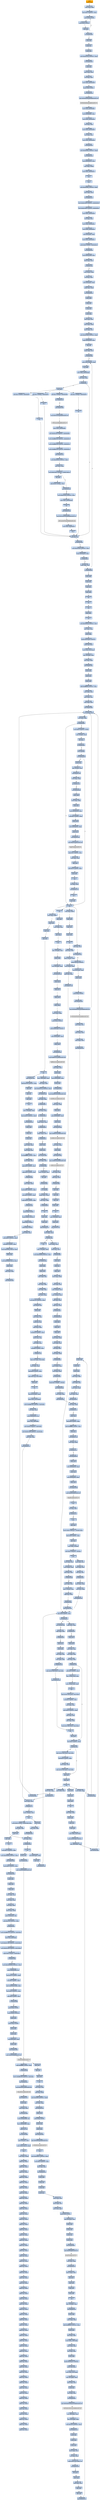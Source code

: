 digraph G {
node[shape=rectangle,style=filled,fillcolor=lightsteelblue,color=lightsteelblue]
bgcolor="transparent"
a0x004023f0pushl_ebp[label="start\npushl %ebp",fillcolor="orange",color="lightgrey"];
a0x004023f1movl_esp_ebp[label="0x004023f1\nmovl %esp, %ebp"];
a0x004023f3movl_0x7UINT32_ecx[label="0x004023f3\nmovl $0x7<UINT32>, %ecx"];
a0x004023f8pushl_0x0UINT8[label="0x004023f8\npushl $0x0<UINT8>"];
a0x004023fapushl_0x0UINT8[label="0x004023fa\npushl $0x0<UINT8>"];
a0x004023fcdecl_ecx[label="0x004023fc\ndecl %ecx"];
a0x004023fdjne_0x004023f8[label="0x004023fd\njne 0x004023f8"];
a0x004023ffpushl_ebx[label="0x004023ff\npushl %ebx"];
a0x00402400pushl_esi[label="0x00402400\npushl %esi"];
a0x00402401pushl_edi[label="0x00402401\npushl %edi"];
a0x00402402movl_0x4023c0UINT32_eax[label="0x00402402\nmovl $0x4023c0<UINT32>, %eax"];
a0x00402407call_0x00401fd4[label="0x00402407\ncall 0x00401fd4"];
a0x00401fd4pushl_ebx[label="0x00401fd4\npushl %ebx"];
a0x00401fd5movl_eax_ebx[label="0x00401fd5\nmovl %eax, %ebx"];
a0x00401fd7xorl_eax_eax[label="0x00401fd7\nxorl %eax, %eax"];
a0x00401fd9movl_eax_0x00403088[label="0x00401fd9\nmovl %eax, 0x00403088"];
a0x00401fdepushl_0x0UINT8[label="0x00401fde\npushl $0x0<UINT8>"];
a0x00401fe0call_0x00401030[label="0x00401fe0\ncall 0x00401030"];
a0x00401030jmp_GetModuleHandleA_kernel32_dll[label="0x00401030\njmp GetModuleHandleA@kernel32.dll"];
GetModuleHandleA_kernel32_dll[label="GetModuleHandleA@kernel32.dll",fillcolor="lightgrey",color="lightgrey"];
a0x00401fe5movl_eax_0x0040466c[label="0x00401fe5\nmovl %eax, 0x0040466c"];
a0x00401feamovl_0x0040466c_eax[label="0x00401fea\nmovl 0x0040466c, %eax"];
a0x00401fefmovl_eax_0x00403090[label="0x00401fef\nmovl %eax, 0x00403090"];
a0x00401ff4xorl_eax_eax[label="0x00401ff4\nxorl %eax, %eax"];
a0x00401ff6movl_eax_0x00403094[label="0x00401ff6\nmovl %eax, 0x00403094"];
a0x00401ffbxorl_eax_eax[label="0x00401ffb\nxorl %eax, %eax"];
a0x00401ffdmovl_eax_0x00403098[label="0x00401ffd\nmovl %eax, 0x00403098"];
a0x00402002call_0x00401fc8[label="0x00402002\ncall 0x00401fc8"];
a0x00401fc8movl_0x40308cUINT32_eax[label="0x00401fc8\nmovl $0x40308c<UINT32>, %eax"];
a0x00401fcdcall_0x00401e44[label="0x00401fcd\ncall 0x00401e44"];
a0x00401e44movl_0x00403014_edx[label="0x00401e44\nmovl 0x00403014, %edx"];
a0x00401e4amovl_edx_eax_[label="0x00401e4a\nmovl %edx, (%eax)"];
a0x00401e4cmovl_eax_0x00403014[label="0x00401e4c\nmovl %eax, 0x00403014"];
a0x00401e51ret[label="0x00401e51\nret"];
a0x00401fd2ret[label="0x00401fd2\nret"];
a0x00402007movl_0x40308cUINT32_edx[label="0x00402007\nmovl $0x40308c<UINT32>, %edx"];
a0x0040200cmovl_ebx_eax[label="0x0040200c\nmovl %ebx, %eax"];
a0x0040200ecall_0x00401a10[label="0x0040200e\ncall 0x00401a10"];
a0x00401a10movl_0x401080UINT32_0x00404008[label="0x00401a10\nmovl $0x401080<UINT32>, 0x00404008"];
a0x00401a1amovl_0x401090UINT32_0x0040400c[label="0x00401a1a\nmovl $0x401090<UINT32>, 0x0040400c"];
a0x00401a24movl_eax_0x00404598[label="0x00401a24\nmovl %eax, 0x00404598"];
a0x00401a29xorl_eax_eax[label="0x00401a29\nxorl %eax, %eax"];
a0x00401a2bmovl_eax_0x0040459c[label="0x00401a2b\nmovl %eax, 0x0040459c"];
a0x00401a30movl_edx_0x004045a0[label="0x00401a30\nmovl %edx, 0x004045a0"];
a0x00401a36movl_0x4edx__eax[label="0x00401a36\nmovl 0x4(%edx), %eax"];
a0x00401a39movl_eax_0x00404014[label="0x00401a39\nmovl %eax, 0x00404014"];
a0x00401a3emovb_0x0UINT8_0x0040401c[label="0x00401a3e\nmovb $0x0<UINT8>, 0x0040401c"];
a0x00401a45call_0x004019f4[label="0x00401a45\ncall 0x004019f4"];
a0x004019f4movl_0x00404598_eax[label="0x004019f4\nmovl 0x00404598, %eax"];
a0x004019f9testl_eax_eax[label="0x004019f9\ntestl %eax, %eax"];
a0x004019fbje_0x00401a0c[label="0x004019fb\nje 0x00401a0c"];
a0x004019fdmovl_eax__edx[label="0x004019fd\nmovl (%eax), %edx"];
a0x004019ffxorl_ecx_ecx[label="0x004019ff\nxorl %ecx, %ecx"];
a0x00401a01movl_0x4eax__eax[label="0x00401a01\nmovl 0x4(%eax), %eax"];
a0x00401a04xchgl_ecx_edx[label="0x00401a04\nxchgl %ecx, %edx"];
a0x00401a06call_0x00403020[label="0x00401a06\ncall 0x00403020"];
a0x004019a0pushl_ebx[label="0x004019a0\npushl %ebx"];
a0x004019a1pushl_esi[label="0x004019a1\npushl %esi"];
a0x004019a2pushl_edi[label="0x004019a2\npushl %edi"];
a0x004019a3pushl_ebp[label="0x004019a3\npushl %ebp"];
a0x004019a4movl_ecx_edi[label="0x004019a4\nmovl %ecx, %edi"];
a0x004019a6movl_edx_ebp[label="0x004019a6\nmovl %edx, %ebp"];
a0x004019a8movl_eax_esi[label="0x004019a8\nmovl %eax, %esi"];
a0x004019aamovl_0x4019a0UINT32_eax[label="0x004019aa\nmovl $0x4019a0<UINT32>, %eax"];
a0x004019afcmpl_0x00403020_eax[label="0x004019af\ncmpl 0x00403020, %eax"];
a0x004019b5sete_bl[label="0x004019b5\nsete %bl"];
a0x004019b8cmpl_ebp_edi[label="0x004019b8\ncmpl %ebp, %edi"];
a0x004019bajle_0x004019ef[label="0x004019ba\njle 0x004019ef"];
a0x004019bcmovl_esiebp8__eax[label="0x004019bc\nmovl (%esi,%ebp,8), %eax"];
a0x004019bfincl_ebp[label="0x004019bf\nincl %ebp"];
a0x004019c0movl_ebp_0x0040459c[label="0x004019c0\nmovl %ebp, 0x0040459c"];
a0x004019c6testl_eax_eax[label="0x004019c6\ntestl %eax, %eax"];
a0x004019c8je_0x004019cc[label="0x004019c8\nje 0x004019cc"];
a0x004019cacall_eax[label="0x004019ca\ncall %eax"];
a0x00402054subl_0x1UINT8_0x00404670[label="0x00402054\nsubl $0x1<UINT8>, 0x00404670"];
a0x0040205bret[label="0x0040205b\nret"];
a0x004019cctestb_bl_bl[label="0x004019cc\ntestb %bl, %bl"];
a0x004019ceje_0x004019eb[label="0x004019ce\nje 0x004019eb"];
a0x004019d0movl_0x4019a0UINT32_eax[label="0x004019d0\nmovl $0x4019a0<UINT32>, %eax"];
a0x004019d5cmpl_0x00403020_eax[label="0x004019d5\ncmpl 0x00403020, %eax"];
a0x004019dbje_0x004019eb[label="0x004019db\nje 0x004019eb"];
a0x004019ebcmpl_ebp_edi[label="0x004019eb\ncmpl %ebp, %edi"];
a0x004019edjg_0x004019bc[label="0x004019ed\njg 0x004019bc"];
a0x00401eb0subl_0x1UINT8_0x00404588[label="0x00401eb0\nsubl $0x1<UINT8>, 0x00404588"];
a0x00401eb7jae_0x00401ef7[label="0x00401eb7\njae 0x00401ef7"];
a0x00401eb9call_0x00401000[label="0x00401eb9\ncall 0x00401000"];
a0x00401000jmp_GetProcessHeap_kernel32_dll[label="0x00401000\njmp GetProcessHeap@kernel32.dll"];
GetProcessHeap_kernel32_dll[label="GetProcessHeap@kernel32.dll",fillcolor="lightgrey",color="lightgrey"];
a0x00401ebemovl_eax_0x0040458c[label="0x00401ebe\nmovl %eax, 0x0040458c"];
a0x00401ec3movl_0x401e3cUINT32_0x00404000[label="0x00401ec3\nmovl $0x401e3c<UINT32>, 0x00404000"];
a0x00401ecdmovw_0xffffd7b0UINT16_0x00404028[label="0x00401ecd\nmovw $0xffffd7b0<UINT16>, 0x00404028"];
a0x00401ed6movw_0xffffd7b0UINT16_0x004041f4[label="0x00401ed6\nmovw $0xffffd7b0<UINT16>, 0x004041f4"];
a0x00401edfmovw_0xffffd7b0UINT16_0x004043c0[label="0x00401edf\nmovw $0xffffd7b0<UINT16>, 0x004043c0"];
a0x00401ee8call_0x00401e1c[label="0x00401ee8\ncall 0x00401e1c"];
a0x00401e1cmovl_0x4045bcUINT32_edx[label="0x00401e1c\nmovl $0x4045bc<UINT32>, %edx"];
a0x00401e21xorl_eax_eax[label="0x00401e21\nxorl %eax, %eax"];
a0x00401e23movl_0x401dfcUINT32_edxeax4_[label="0x00401e23\nmovl $0x401dfc<UINT32>, (%edx,%eax,4)"];
a0x00401e2aincl_eax[label="0x00401e2a\nincl %eax"];
a0x00401e2bcmpl_0x2bUINT8_eax[label="0x00401e2b\ncmpl $0x2b<UINT8>, %eax"];
a0x00401e2ejne_0x00401e23[label="0x00401e2e\njne 0x00401e23"];
a0x00401e30movl_0x401e04UINT32_eax[label="0x00401e30\nmovl $0x401e04<UINT32>, %eax"];
a0x00401e35movl_eax_0x004045bc[label="0x00401e35\nmovl %eax, 0x004045bc"];
a0x00401e3aret[label="0x00401e3a\nret"];
a0x00401eedcall_0x004010c8[label="0x00401eed\ncall 0x004010c8"];
a0x004010c8jmp_GetCurrentThreadId_kernel32_dll[label="0x004010c8\njmp GetCurrentThreadId@kernel32.dll"];
GetCurrentThreadId_kernel32_dll[label="GetCurrentThreadId@kernel32.dll",fillcolor="lightgrey",color="lightgrey"];
a0x00401ef2movl_eax_0x00404018[label="0x00401ef2\nmovl %eax, 0x00404018"];
a0x00401ef7ret[label="0x00401ef7\nret"];
a0x0040208csubl_0x1UINT8_0x00404678[label="0x0040208c\nsubl $0x1<UINT8>, 0x00404678"];
a0x00402093ret[label="0x00402093\nret"];
a0x0040213csubl_0x1UINT8_0x0040467c[label="0x0040213c\nsubl $0x1<UINT8>, 0x0040467c"];
a0x00402143ret[label="0x00402143\nret"];
a0x004019efpopl_ebp[label="0x004019ef\npopl %ebp"];
a0x004019f0popl_edi[label="0x004019f0\npopl %edi"];
a0x004019f1popl_esi[label="0x004019f1\npopl %esi"];
a0x004019f2popl_ebx[label="0x004019f2\npopl %ebx"];
a0x004019f3ret[label="0x004019f3\nret"];
a0x00401a0cret[label="0x00401a0c\nret"];
a0x00401a4aret[label="0x00401a4a\nret"];
a0x00402013popl_ebx[label="0x00402013\npopl %ebx"];
a0x00402014ret[label="0x00402014\nret"];
a0x0040240cmovl_0x4030a4UINT32_edi[label="0x0040240c\nmovl $0x4030a4<UINT32>, %edi"];
a0x00402411xorl_eax_eax[label="0x00402411\nxorl %eax, %eax"];
a0x00402413pushl_ebp[label="0x00402413\npushl %ebp"];
a0x00402414pushl_0x4026beUINT32[label="0x00402414\npushl $0x4026be<UINT32>"];
a0x00402419pushl_fs_eax_[label="0x00402419\npushl %fs:(%eax)"];
a0x0040241cmovl_esp_fs_eax_[label="0x0040241c\nmovl %esp, %fs:(%eax)"];
a0x0040241fleal__20ebp__edx[label="0x0040241f\nleal -20(%ebp), %edx"];
a0x00402422xorl_eax_eax[label="0x00402422\nxorl %eax, %eax"];
a0x00402424call_0x0040138c[label="0x00402424\ncall 0x0040138c"];
a0x0040138cpushl_ebx[label="0x0040138c\npushl %ebx"];
a0x0040138dpushl_esi[label="0x0040138d\npushl %esi"];
a0x0040138epushl_edi[label="0x0040138e\npushl %edi"];
a0x0040138faddl_0xfffffef8UINT32_esp[label="0x0040138f\naddl $0xfffffef8<UINT32>, %esp"];
a0x00401395movl_edx_ebx[label="0x00401395\nmovl %edx, %ebx"];
a0x00401397movl_eax_esi[label="0x00401397\nmovl %eax, %esi"];
a0x00401399movl_ebx_eax[label="0x00401399\nmovl %ebx, %eax"];
a0x0040139bcall_0x00401b64[label="0x0040139b\ncall 0x00401b64"];
a0x00401b64movl_eax__edx[label="0x00401b64\nmovl (%eax), %edx"];
a0x00401b66testl_edx_edx[label="0x00401b66\ntestl %edx, %edx"];
a0x00401b68je_0x00401b85[label="0x00401b68\nje 0x00401b85"];
a0x00401b85ret[label="0x00401b85\nret"];
a0x004013a0testl_esi_esi[label="0x004013a0\ntestl %esi, %esi"];
a0x004013a2jne_0x004013c2[label="0x004013a2\njne 0x004013c2"];
a0x004013a4pushl_0x105UINT32[label="0x004013a4\npushl $0x105<UINT32>"];
a0x004013a9leal_0x4esp__eax[label="0x004013a9\nleal 0x4(%esp), %eax"];
a0x004013adpushl_eax[label="0x004013ad\npushl %eax"];
a0x004013aepushl_0x0UINT8[label="0x004013ae\npushl $0x0<UINT8>"];
a0x004013b0call_0x00401028[label="0x004013b0\ncall 0x00401028"];
a0x00401028jmp_GetModuleFileNameA_kernel32_dll[label="0x00401028\njmp GetModuleFileNameA@kernel32.dll"];
GetModuleFileNameA_kernel32_dll[label="GetModuleFileNameA@kernel32.dll",fillcolor="lightgrey",color="lightgrey"];
a0x004013b5movl_eax_ecx[label="0x004013b5\nmovl %eax, %ecx"];
a0x004013b7movl_esp_edx[label="0x004013b7\nmovl %esp, %edx"];
a0x004013b9movl_ebx_eax[label="0x004013b9\nmovl %ebx, %eax"];
a0x004013bbcall_0x00401c28[label="0x004013bb\ncall 0x00401c28"];
a0x00401c28pushl_ebx[label="0x00401c28\npushl %ebx"];
a0x00401c29pushl_esi[label="0x00401c29\npushl %esi"];
a0x00401c2apushl_edi[label="0x00401c2a\npushl %edi"];
a0x00401c2bmovl_eax_ebx[label="0x00401c2b\nmovl %eax, %ebx"];
a0x00401c2dmovl_edx_esi[label="0x00401c2d\nmovl %edx, %esi"];
a0x00401c2fmovl_ecx_edi[label="0x00401c2f\nmovl %ecx, %edi"];
a0x00401c31movl_edi_eax[label="0x00401c31\nmovl %edi, %eax"];
a0x00401c33call_0x00401bfc[label="0x00401c33\ncall 0x00401bfc"];
a0x00401bfctestl_eax_eax[label="0x00401bfc\ntestl %eax, %eax"];
a0x00401bfejle_0x00401c24[label="0x00401bfe\njle 0x00401c24"];
a0x00401c00pushl_eax[label="0x00401c00\npushl %eax"];
a0x00401c01addl_0xaUINT8_eax[label="0x00401c01\naddl $0xa<UINT8>, %eax"];
a0x00401c04andl_0xfffffffeUINT8_eax[label="0x00401c04\nandl $0xfffffffe<UINT8>, %eax"];
a0x00401c07pushl_eax[label="0x00401c07\npushl %eax"];
a0x00401c08call_0x00401120[label="0x00401c08\ncall 0x00401120"];
a0x00401120testl_eax_eax[label="0x00401120\ntestl %eax, %eax"];
a0x00401122je_0x0040112e[label="0x00401122\nje 0x0040112e"];
a0x00401124call_0x00403034[label="0x00401124\ncall 0x00403034"];
a0x004010d0pushl_eax[label="0x004010d0\npushl %eax"];
a0x004010d1movl_0x00403030_eax[label="0x004010d1\nmovl 0x00403030, %eax"];
a0x004010d6pushl_eax[label="0x004010d6\npushl %eax"];
a0x004010d7movl_0x0040458c_eax[label="0x004010d7\nmovl 0x0040458c, %eax"];
a0x004010dcpushl_eax[label="0x004010dc\npushl %eax"];
a0x004010ddcall_0x00401008[label="0x004010dd\ncall 0x00401008"];
a0x00401008jmp_HeapAlloc_kernel32_dll[label="0x00401008\njmp HeapAlloc@kernel32.dll"];
HeapAlloc_kernel32_dll[label="HeapAlloc@kernel32.dll",fillcolor="lightgrey",color="lightgrey"];
a0x004010e2ret[label="0x004010e2\nret"];
a0x0040112aorl_eax_eax[label="0x0040112a\norl %eax, %eax"];
a0x0040112cje_0x0040112f[label="0x0040112c\nje 0x0040112f"];
a0x0040112eret[label="0x0040112e\nret"];
a0x00401c0dpopl_edx[label="0x00401c0d\npopl %edx"];
a0x00401c0emovw_0x0UINT16__2edxeax_[label="0x00401c0e\nmovw $0x0<UINT16>, -2(%edx,%eax)"];
a0x00401c15addl_0x8UINT8_eax[label="0x00401c15\naddl $0x8<UINT8>, %eax"];
a0x00401c18popl_edx[label="0x00401c18\npopl %edx"];
a0x00401c19movl_edx__4eax_[label="0x00401c19\nmovl %edx, -4(%eax)"];
a0x00401c1cmovl_0x1UINT32__8eax_[label="0x00401c1c\nmovl $0x1<UINT32>, -8(%eax)"];
a0x00401c23ret[label="0x00401c23\nret"];
a0x00401c38movl_edi_ecx[label="0x00401c38\nmovl %edi, %ecx"];
a0x00401c3amovl_eax_edi[label="0x00401c3a\nmovl %eax, %edi"];
a0x00401c3ctestl_esi_esi[label="0x00401c3c\ntestl %esi, %esi"];
a0x00401c3eje_0x00401c49[label="0x00401c3e\nje 0x00401c49"];
a0x00401c40movl_eax_edx[label="0x00401c40\nmovl %eax, %edx"];
a0x00401c42movl_esi_eax[label="0x00401c42\nmovl %esi, %eax"];
a0x00401c44call_0x00401240[label="0x00401c44\ncall 0x00401240"];
a0x00401240cmpl_0x4UINT8_ecx[label="0x00401240\ncmpl $0x4<UINT8>, %ecx"];
a0x00401243jnl_0x00401261[label="0x00401243\njnl 0x00401261"];
a0x00401261cmpl_edx_eax[label="0x00401261\ncmpl %edx, %eax"];
a0x00401263je_0x0040129f[label="0x00401263\nje 0x0040129f"];
a0x00401265pushl_esi[label="0x00401265\npushl %esi"];
a0x00401266pushl_edi[label="0x00401266\npushl %edi"];
a0x00401267movl_eax_esi[label="0x00401267\nmovl %eax, %esi"];
a0x00401269movl_edx_edi[label="0x00401269\nmovl %edx, %edi"];
a0x0040126bmovl_ecx_eax[label="0x0040126b\nmovl %ecx, %eax"];
a0x0040126dja_0x0040128f[label="0x0040126d\nja 0x0040128f"];
a0x0040128fsarl_0x2UINT8_ecx[label="0x0040128f\nsarl $0x2<UINT8>, %ecx"];
a0x00401292js_0x0040129d[label="0x00401292\njs 0x0040129d"];
a0x00401294repz_movsl_ds_esi__es_edi_[label="0x00401294\nrepz movsl %ds:(%esi), %es:(%edi)"];
a0x00401296andl_0x3UINT8_eax[label="0x00401296\nandl $0x3<UINT8>, %eax"];
a0x00401299movl_eax_ecx[label="0x00401299\nmovl %eax, %ecx"];
a0x0040129brepz_movsb_ds_esi__es_edi_[label="0x0040129b\nrepz movsb %ds:(%esi), %es:(%edi)"];
a0x0040129dpopl_edi[label="0x0040129d\npopl %edi"];
a0x0040129epopl_esi[label="0x0040129e\npopl %esi"];
a0x0040129fret[label="0x0040129f\nret"];
a0x00401c49movl_ebx_eax[label="0x00401c49\nmovl %ebx, %eax"];
a0x00401c4bcall_0x00401b64[label="0x00401c4b\ncall 0x00401b64"];
a0x00401c50movl_edi_ebx_[label="0x00401c50\nmovl %edi, (%ebx)"];
a0x00401c52popl_edi[label="0x00401c52\npopl %edi"];
a0x00401c53popl_esi[label="0x00401c53\npopl %esi"];
a0x00401c54popl_ebx[label="0x00401c54\npopl %ebx"];
a0x00401c55ret[label="0x00401c55\nret"];
a0x004013c0jmp_0x004013e0[label="0x004013c0\njmp 0x004013e0"];
a0x004013e0addl_0x108UINT32_esp[label="0x004013e0\naddl $0x108<UINT32>, %esp"];
a0x004013e6popl_edi[label="0x004013e6\npopl %edi"];
a0x004013e7popl_esi[label="0x004013e7\npopl %esi"];
a0x004013e8popl_ebx[label="0x004013e8\npopl %ebx"];
a0x004013e9ret[label="0x004013e9\nret"];
a0x00402429movl__20ebp__eax[label="0x00402429\nmovl -20(%ebp), %eax"];
a0x0040242cmovl_0x20UINT32_edx[label="0x0040242c\nmovl $0x20<UINT32>, %edx"];
a0x00402431call_0x004021d0[label="0x00402431\ncall 0x004021d0"];
a0x004021d0pushl_ebx[label="0x004021d0\npushl %ebx"];
a0x004021d1pushl_esi[label="0x004021d1\npushl %esi"];
a0x004021d2pushl_edi[label="0x004021d2\npushl %edi"];
a0x004021d3movl_edx_ebx[label="0x004021d3\nmovl %edx, %ebx"];
a0x004021d5movl_eax_edi[label="0x004021d5\nmovl %eax, %edi"];
a0x004021d7orl_0xffffffffUINT8_eax[label="0x004021d7\norl $0xffffffff<UINT8>, %eax"];
a0x004021damovl_ebx_esi[label="0x004021da\nmovl %ebx, %esi"];
a0x004021dcandl_0x3UINT8_esi[label="0x004021dc\nandl $0x3<UINT8>, %esi"];
a0x004021dfcmpl_0x2UINT8_esi[label="0x004021df\ncmpl $0x2<UINT8>, %esi"];
a0x004021e2ja_0x00402226[label="0x004021e2\nja 0x00402226"];
a0x004021e4movl_ebx_edx[label="0x004021e4\nmovl %ebx, %edx"];
a0x004021e6andl_0xf0UINT32_edx[label="0x004021e6\nandl $0xf0<UINT32>, %edx"];
a0x004021ecshrl_0x4UINT8_edx[label="0x004021ec\nshrl $0x4<UINT8>, %edx"];
a0x004021efcmpl_0x40UINT8_edx[label="0x004021ef\ncmpl $0x40<UINT8>, %edx"];
a0x004021f2ja_0x00402226[label="0x004021f2\nja 0x00402226"];
a0x004021f4pushl_0x0UINT8[label="0x004021f4\npushl $0x0<UINT8>"];
a0x004021f6pushl_0x80UINT32[label="0x004021f6\npushl $0x80<UINT32>"];
a0x004021fbpushl_0x3UINT8[label="0x004021fb\npushl $0x3<UINT8>"];
a0x004021fdpushl_0x0UINT8[label="0x004021fd\npushl $0x0<UINT8>"];
a0x004021ffmovl_ebx_eax[label="0x004021ff\nmovl %ebx, %eax"];
a0x00402201andl_0xf0UINT32_eax[label="0x00402201\nandl $0xf0<UINT32>, %eax"];
a0x00402206shrl_0x4UINT8_eax[label="0x00402206\nshrl $0x4<UINT8>, %eax"];
a0x00402209movl_0x4030b4eax4__eax[label="0x00402209\nmovl 0x4030b4(,%eax,4), %eax"];
a0x00402210pushl_eax[label="0x00402210\npushl %eax"];
a0x00402211movl_0x4030a8esi4__eax[label="0x00402211\nmovl 0x4030a8(,%esi,4), %eax"];
a0x00402218pushl_eax[label="0x00402218\npushl %eax"];
a0x00402219movl_edi_eax[label="0x00402219\nmovl %edi, %eax"];
a0x0040221bcall_0x00401d40[label="0x0040221b\ncall 0x00401d40"];
a0x00401d40testl_eax_eax[label="0x00401d40\ntestl %eax, %eax"];
a0x00401d42je_0x00401d46[label="0x00401d42\nje 0x00401d46"];
a0x00401d44ret[label="0x00401d44\nret"];
a0x00402220pushl_eax[label="0x00402220\npushl %eax"];
a0x00402221call_0x004020b4[label="0x00402221\ncall 0x004020b4"];
a0x004020b4jmp_CreateFileA_kernel32_dll[label="0x004020b4\njmp CreateFileA@kernel32.dll"];
CreateFileA_kernel32_dll[label="CreateFileA@kernel32.dll",fillcolor="lightgrey",color="lightgrey"];
a0x00402226popl_edi[label="0x00402226\npopl %edi"];
a0x00402227popl_esi[label="0x00402227\npopl %esi"];
a0x00402228popl_ebx[label="0x00402228\npopl %ebx"];
a0x00402229ret[label="0x00402229\nret"];
a0x00402436movl_eax_esi[label="0x00402436\nmovl %eax, %esi"];
a0x00402438xorl_ecx_ecx[label="0x00402438\nxorl %ecx, %ecx"];
a0x0040243amovl_0x2800UINT32_edx[label="0x0040243a\nmovl $0x2800<UINT32>, %edx"];
a0x0040243fmovl_esi_eax[label="0x0040243f\nmovl %esi, %eax"];
a0x00402441call_0x0040222c[label="0x00402441\ncall 0x0040222c"];
a0x0040222cpushl_ecx[label="0x0040222c\npushl %ecx"];
a0x0040222dpushl_0x0UINT8[label="0x0040222d\npushl $0x0<UINT8>"];
a0x0040222fpushl_edx[label="0x0040222f\npushl %edx"];
a0x00402230pushl_eax[label="0x00402230\npushl %eax"];
a0x00402231call_0x004020ec[label="0x00402231\ncall 0x004020ec"];
a0x004020ecjmp_SetFilePointer_kernel32_dll[label="0x004020ec\njmp SetFilePointer@kernel32.dll"];
SetFilePointer_kernel32_dll[label="SetFilePointer@kernel32.dll",fillcolor="lightgrey",color="lightgrey"];
a0x00402236ret[label="0x00402236\nret"];
a0x00402446movl_0x404fccUINT32_edx[label="0x00402446\nmovl $0x404fcc<UINT32>, %edx"];
a0x0040244bmovl_0x4UINT32_ecx[label="0x0040244b\nmovl $0x4<UINT32>, %ecx"];
a0x00402450movl_esi_eax[label="0x00402450\nmovl %esi, %eax"];
a0x00402452call_0x00402238[label="0x00402452\ncall 0x00402238"];
a0x00402238pushl_ebx[label="0x00402238\npushl %ebx"];
a0x00402239pushl_esi[label="0x00402239\npushl %esi"];
a0x0040223apushl_edi[label="0x0040223a\npushl %edi"];
a0x0040223bpushl_ecx[label="0x0040223b\npushl %ecx"];
a0x0040223cmovl_ecx_edi[label="0x0040223c\nmovl %ecx, %edi"];
a0x0040223emovl_edx_esi[label="0x0040223e\nmovl %edx, %esi"];
a0x00402240movl_eax_ebx[label="0x00402240\nmovl %eax, %ebx"];
a0x00402242pushl_0x0UINT8[label="0x00402242\npushl $0x0<UINT8>"];
a0x00402244leal_0x4esp__eax[label="0x00402244\nleal 0x4(%esp), %eax"];
a0x00402248pushl_eax[label="0x00402248\npushl %eax"];
a0x00402249pushl_edi[label="0x00402249\npushl %edi"];
a0x0040224apushl_esi[label="0x0040224a\npushl %esi"];
a0x0040224bpushl_ebx[label="0x0040224b\npushl %ebx"];
a0x0040224ccall_0x004020e4[label="0x0040224c\ncall 0x004020e4"];
a0x004020e4jmp_ReadFile_kernel32_dll[label="0x004020e4\njmp ReadFile@kernel32.dll"];
ReadFile_kernel32_dll[label="ReadFile@kernel32.dll",fillcolor="lightgrey",color="lightgrey"];
a0x00402251testl_eax_eax[label="0x00402251\ntestl %eax, %eax"];
a0x00402253jne_0x0040225c[label="0x00402253\njne 0x0040225c"];
a0x0040225cmovl_esp__eax[label="0x0040225c\nmovl (%esp), %eax"];
a0x0040225fpopl_edx[label="0x0040225f\npopl %edx"];
a0x00402260popl_edi[label="0x00402260\npopl %edi"];
a0x00402261popl_esi[label="0x00402261\npopl %esi"];
a0x00402262popl_ebx[label="0x00402262\npopl %ebx"];
a0x00402263ret[label="0x00402263\nret"];
a0x00402457leal__24ebp__eax[label="0x00402457\nleal -24(%ebp), %eax"];
a0x0040245acall_0x00402144[label="0x0040245a\ncall 0x00402144"];
a0x00402144pushl_ebp[label="0x00402144\npushl %ebp"];
a0x00402145movl_esp_ebp[label="0x00402145\nmovl %esp, %ebp"];
a0x00402147addl_0xfffffef4UINT32_esp[label="0x00402147\naddl $0xfffffef4<UINT32>, %esp"];
a0x0040214dpushl_ebx[label="0x0040214d\npushl %ebx"];
a0x0040214exorl_edx_edx[label="0x0040214e\nxorl %edx, %edx"];
a0x00402150movl_edx__268ebp_[label="0x00402150\nmovl %edx, -268(%ebp)"];
a0x00402156movl_eax_ebx[label="0x00402156\nmovl %eax, %ebx"];
a0x00402158xorl_eax_eax[label="0x00402158\nxorl %eax, %eax"];
a0x0040215apushl_ebp[label="0x0040215a\npushl %ebp"];
a0x0040215bpushl_0x4021b7UINT32[label="0x0040215b\npushl $0x4021b7<UINT32>"];
a0x00402160pushl_fs_eax_[label="0x00402160\npushl %fs:(%eax)"];
a0x00402163movl_esp_fs_eax_[label="0x00402163\nmovl %esp, %fs:(%eax)"];
a0x00402166leal__261ebp__eax[label="0x00402166\nleal -261(%ebp), %eax"];
a0x0040216ctestl_eax_eax[label="0x0040216c\ntestl %eax, %eax"];
a0x0040216epushl_eax[label="0x0040216e\npushl %eax"];
a0x0040216fxorl_eax_eax[label="0x0040216f\nxorl %eax, %eax"];
a0x00402171call_0x004020cc[label="0x00402171\ncall 0x004020cc"];
a0x004020ccjmp_GetWindowsDirectoryA_kernel32_dll[label="0x004020cc\njmp GetWindowsDirectoryA@kernel32.dll"];
GetWindowsDirectoryA_kernel32_dll[label="GetWindowsDirectoryA@kernel32.dll",fillcolor="lightgrey",color="lightgrey"];
a0x00402176leal__268ebp__eax[label="0x00402176\nleal -268(%ebp), %eax"];
a0x0040217cleal__261ebp__edx[label="0x0040217c\nleal -261(%ebp), %edx"];
a0x00402182movl_0x105UINT32_ecx[label="0x00402182\nmovl $0x105<UINT32>, %ecx"];
a0x00402187call_0x00401c58[label="0x00402187\ncall 0x00401c58"];
a0x00401c58pushl_edi[label="0x00401c58\npushl %edi"];
a0x00401c59pushl_eax[label="0x00401c59\npushl %eax"];
a0x00401c5apushl_ecx[label="0x00401c5a\npushl %ecx"];
a0x00401c5bmovl_edx_edi[label="0x00401c5b\nmovl %edx, %edi"];
a0x00401c5dxorl_eax_eax[label="0x00401c5d\nxorl %eax, %eax"];
a0x00401c5frepnz_scasb_es_edi__al[label="0x00401c5f\nrepnz scasb %es:(%edi), %al"];
a0x00401c61jne_0x00401c65[label="0x00401c61\njne 0x00401c65"];
a0x00401c63notl_ecx[label="0x00401c63\nnotl %ecx"];
a0x00401c65popl_eax[label="0x00401c65\npopl %eax"];
a0x00401c66addl_eax_ecx[label="0x00401c66\naddl %eax, %ecx"];
a0x00401c68popl_eax[label="0x00401c68\npopl %eax"];
a0x00401c69popl_edi[label="0x00401c69\npopl %edi"];
a0x00401c6ajmp_0x00401c28[label="0x00401c6a\njmp 0x00401c28"];
a0x0040218cmovl__268ebp__edx[label="0x0040218c\nmovl -268(%ebp), %edx"];
a0x00402192movl_ebx_eax[label="0x00402192\nmovl %ebx, %eax"];
a0x00402194movl_0x4021ccUINT32_ecx[label="0x00402194\nmovl $0x4021cc<UINT32>, %ecx"];
a0x00402199call_0x00401cbc[label="0x00402199\ncall 0x00401cbc"];
a0x00401cbctestl_edx_edx[label="0x00401cbc\ntestl %edx, %edx"];
a0x00401cbeje_0x00401d21[label="0x00401cbe\nje 0x00401d21"];
a0x00401cc0testl_ecx_ecx[label="0x00401cc0\ntestl %ecx, %ecx"];
a0x00401cc2je_0x00401bb8[label="0x00401cc2\nje 0x00401bb8"];
a0x00401cc8cmpl_eax__edx[label="0x00401cc8\ncmpl (%eax), %edx"];
a0x00401ccaje_0x00401d28[label="0x00401cca\nje 0x00401d28"];
a0x00401ccccmpl_eax__ecx[label="0x00401ccc\ncmpl (%eax), %ecx"];
a0x00401cceje_0x00401cde[label="0x00401cce\nje 0x00401cde"];
a0x00401cd0pushl_eax[label="0x00401cd0\npushl %eax"];
a0x00401cd1pushl_ecx[label="0x00401cd1\npushl %ecx"];
a0x00401cd2call_0x00401bb8[label="0x00401cd2\ncall 0x00401bb8"];
a0x00401bb8testl_edx_edx[label="0x00401bb8\ntestl %edx, %edx"];
a0x00401bbaje_0x00401bdf[label="0x00401bba\nje 0x00401bdf"];
a0x00401bbcmovl__8edx__ecx[label="0x00401bbc\nmovl -8(%edx), %ecx"];
a0x00401bbfincl_ecx[label="0x00401bbf\nincl %ecx"];
a0x00401bc0jg_0x00401bdc[label="0x00401bc0\njg 0x00401bdc"];
a0x00401bdcincl__8edx_[label="0x00401bdc\nincl -8(%edx)"];
a0x00401bdfxchgl_edx_eax_[label="0x00401bdf\nxchgl %edx, (%eax)"];
a0x00401be1testl_edx_edx[label="0x00401be1\ntestl %edx, %edx"];
a0x00401be3je_0x00401bf8[label="0x00401be3\nje 0x00401bf8"];
a0x00401bf8ret[label="0x00401bf8\nret"];
a0x00401cd7popl_edx[label="0x00401cd7\npopl %edx"];
a0x00401cd8popl_eax[label="0x00401cd8\npopl %eax"];
a0x00401cd9jmp_0x00401c78[label="0x00401cd9\njmp 0x00401c78"];
a0x00401c78testl_edx_edx[label="0x00401c78\ntestl %edx, %edx"];
a0x00401c7aje_0x00401cbb[label="0x00401c7a\nje 0x00401cbb"];
a0x00401c7cmovl_eax__ecx[label="0x00401c7c\nmovl (%eax), %ecx"];
a0x00401c7etestl_ecx_ecx[label="0x00401c7e\ntestl %ecx, %ecx"];
a0x00401c80je_0x00401bb8[label="0x00401c80\nje 0x00401bb8"];
a0x00401c86pushl_ebx[label="0x00401c86\npushl %ebx"];
a0x00401c87pushl_esi[label="0x00401c87\npushl %esi"];
a0x00401c88pushl_edi[label="0x00401c88\npushl %edi"];
a0x00401c89movl_eax_ebx[label="0x00401c89\nmovl %eax, %ebx"];
a0x00401c8bmovl_edx_esi[label="0x00401c8b\nmovl %edx, %esi"];
a0x00401c8dmovl__4ecx__edi[label="0x00401c8d\nmovl -4(%ecx), %edi"];
a0x00401c90movl__4esi__edx[label="0x00401c90\nmovl -4(%esi), %edx"];
a0x00401c93addl_edi_edx[label="0x00401c93\naddl %edi, %edx"];
a0x00401c95cmpl_ecx_esi[label="0x00401c95\ncmpl %ecx, %esi"];
a0x00401c97je_0x00401cb0[label="0x00401c97\nje 0x00401cb0"];
a0x00401c99call_0x00401d94[label="0x00401c99\ncall 0x00401d94"];
a0x00401d94pushl_ebx[label="0x00401d94\npushl %ebx"];
a0x00401d95pushl_esi[label="0x00401d95\npushl %esi"];
a0x00401d96pushl_edi[label="0x00401d96\npushl %edi"];
a0x00401d97movl_eax_ebx[label="0x00401d97\nmovl %eax, %ebx"];
a0x00401d99movl_edx_esi[label="0x00401d99\nmovl %edx, %esi"];
a0x00401d9bxorl_edi_edi[label="0x00401d9b\nxorl %edi, %edi"];
a0x00401d9dtestl_edx_edx[label="0x00401d9d\ntestl %edx, %edx"];
a0x00401d9fjle_0x00401de9[label="0x00401d9f\njle 0x00401de9"];
a0x00401da1movl_ebx__eax[label="0x00401da1\nmovl (%ebx), %eax"];
a0x00401da3testl_eax_eax[label="0x00401da3\ntestl %eax, %eax"];
a0x00401da5je_0x00401dca[label="0x00401da5\nje 0x00401dca"];
a0x00401da7cmpl_0x1UINT8__8eax_[label="0x00401da7\ncmpl $0x1<UINT8>, -8(%eax)"];
a0x00401dabjne_0x00401dca[label="0x00401dab\njne 0x00401dca"];
a0x00401dcamovl_edx_eax[label="0x00401dca\nmovl %edx, %eax"];
a0x00401dcccall_0x00401bfc[label="0x00401dcc\ncall 0x00401bfc"];
a0x00401dd1movl_eax_edi[label="0x00401dd1\nmovl %eax, %edi"];
a0x00401dd3movl_ebx__eax[label="0x00401dd3\nmovl (%ebx), %eax"];
a0x00401dd5testl_eax_eax[label="0x00401dd5\ntestl %eax, %eax"];
a0x00401dd7je_0x00401de9[label="0x00401dd7\nje 0x00401de9"];
a0x00401dd9movl_edi_edx[label="0x00401dd9\nmovl %edi, %edx"];
a0x00401ddbmovl__4eax__ecx[label="0x00401ddb\nmovl -4(%eax), %ecx"];
a0x00401ddecmpl_esi_ecx[label="0x00401dde\ncmpl %esi, %ecx"];
a0x00401de0jl_0x00401de4[label="0x00401de0\njl 0x00401de4"];
a0x00401de4call_0x00401240[label="0x00401de4\ncall 0x00401240"];
a0x0040126fandl_0x3UINT8_ecx[label="0x0040126f\nandl $0x3<UINT8>, %ecx"];
a0x00401272leal__1eaxesi__esi[label="0x00401272\nleal -1(%eax,%esi), %esi"];
a0x00401276leal__1eaxedi__edi[label="0x00401276\nleal -1(%eax,%edi), %edi"];
a0x0040127astd_[label="0x0040127a\nstd "];
a0x0040127brepz_movsb_ds_esi__es_edi_[label="0x0040127b\nrepz movsb %ds:(%esi), %es:(%edi)"];
a0x0040127dsarl_0x2UINT8_eax[label="0x0040127d\nsarl $0x2<UINT8>, %eax"];
a0x00401280movl_eax_ecx[label="0x00401280\nmovl %eax, %ecx"];
a0x00401282movl_0x3UINT32_eax[label="0x00401282\nmovl $0x3<UINT32>, %eax"];
a0x00401287subl_eax_esi[label="0x00401287\nsubl %eax, %esi"];
a0x00401289subl_eax_edi[label="0x00401289\nsubl %eax, %edi"];
a0x0040128brepz_movsl_ds_esi__es_edi_[label="0x0040128b\nrepz movsl %ds:(%esi), %es:(%edi)"];
a0x0040128dcld_[label="0x0040128d\ncld "];
a0x0040128edecl_ecx[label="0x0040128e\ndecl %ecx"];
a0x00401de9movl_ebx_eax[label="0x00401de9\nmovl %ebx, %eax"];
a0x00401debcall_0x00401b64[label="0x00401deb\ncall 0x00401b64"];
a0x00401b6amovl_0x0UINT32_eax_[label="0x00401b6a\nmovl $0x0<UINT32>, (%eax)"];
a0x00401b70movl__8edx__ecx[label="0x00401b70\nmovl -8(%edx), %ecx"];
a0x00401b73decl_ecx[label="0x00401b73\ndecl %ecx"];
a0x00401b74jl_0x00401b85[label="0x00401b74\njl 0x00401b85"];
a0x00401b76decl__8edx_[label="0x00401b76\ndecl -8(%edx)"];
a0x00401b79jne_0x00401b85[label="0x00401b79\njne 0x00401b85"];
a0x00401df0movl_edi_ebx_[label="0x00401df0\nmovl %edi, (%ebx)"];
a0x00401df2popl_edi[label="0x00401df2\npopl %edi"];
a0x00401df3popl_esi[label="0x00401df3\npopl %esi"];
a0x00401df4popl_ebx[label="0x00401df4\npopl %ebx"];
a0x00401df5ret[label="0x00401df5\nret"];
a0x00401c9emovl_esi_eax[label="0x00401c9e\nmovl %esi, %eax"];
a0x00401ca0movl__4esi__ecx[label="0x00401ca0\nmovl -4(%esi), %ecx"];
a0x00401ca3movl_ebx__edx[label="0x00401ca3\nmovl (%ebx), %edx"];
a0x00401ca5addl_edi_edx[label="0x00401ca5\naddl %edi, %edx"];
a0x00401ca7call_0x00401240[label="0x00401ca7\ncall 0x00401240"];
a0x00401245jcxz_0x0040129f[label="0x00401245\njcxz 0x0040129f"];
a0x00401248cmpl_edx_eax[label="0x00401248\ncmpl %edx, %eax"];
a0x0040124aje_0x0040129f[label="0x0040124a\nje 0x0040129f"];
a0x0040124cpushl_esi[label="0x0040124c\npushl %esi"];
a0x0040124dpushl_edi[label="0x0040124d\npushl %edi"];
a0x0040124emovl_eax_esi[label="0x0040124e\nmovl %eax, %esi"];
a0x00401250movl_edx_edi[label="0x00401250\nmovl %edx, %edi"];
a0x00401252ja_0x0040125d[label="0x00401252\nja 0x0040125d"];
a0x0040125drepz_movsb_ds_esi__es_edi_[label="0x0040125d\nrepz movsb %ds:(%esi), %es:(%edi)"];
a0x0040125fjmp_0x0040128d[label="0x0040125f\njmp 0x0040128d"];
a0x00401cacpopl_edi[label="0x00401cac\npopl %edi"];
a0x00401cadpopl_esi[label="0x00401cad\npopl %esi"];
a0x00401caepopl_ebx[label="0x00401cae\npopl %ebx"];
a0x00401cafret[label="0x00401caf\nret"];
a0x0040219exorl_eax_eax[label="0x0040219e\nxorl %eax, %eax"];
a0x004021a0popl_edx[label="0x004021a0\npopl %edx"];
a0x004021a1popl_ecx[label="0x004021a1\npopl %ecx"];
a0x004021a2popl_ecx[label="0x004021a2\npopl %ecx"];
a0x004021a3movl_edx_fs_eax_[label="0x004021a3\nmovl %edx, %fs:(%eax)"];
a0x004021a6pushl_0x4021beUINT32[label="0x004021a6\npushl $0x4021be<UINT32>"];
a0x004021ableal__268ebp__eax[label="0x004021ab\nleal -268(%ebp), %eax"];
a0x004021b1call_0x00401b64[label="0x004021b1\ncall 0x00401b64"];
a0x00401b7bpushl_eax[label="0x00401b7b\npushl %eax"];
a0x00401b7cleal__8edx__eax[label="0x00401b7c\nleal -8(%edx), %eax"];
a0x00401b7fcall_0x00401138[label="0x00401b7f\ncall 0x00401138"];
a0x00401138testl_eax_eax[label="0x00401138\ntestl %eax, %eax"];
a0x0040113aje_0x00401146[label="0x0040113a\nje 0x00401146"];
a0x0040113ccall_0x00403038[label="0x0040113c\ncall 0x00403038"];
a0x004010e4pushl_ebx[label="0x004010e4\npushl %ebx"];
a0x004010e5movl_eax_ebx[label="0x004010e5\nmovl %eax, %ebx"];
a0x004010e7pushl_ebx[label="0x004010e7\npushl %ebx"];
a0x004010e8movl_0x00403030_eax[label="0x004010e8\nmovl 0x00403030, %eax"];
a0x004010edandl_0x1UINT8_eax[label="0x004010ed\nandl $0x1<UINT8>, %eax"];
a0x004010f0pushl_eax[label="0x004010f0\npushl %eax"];
a0x004010f1movl_0x0040458c_eax[label="0x004010f1\nmovl 0x0040458c, %eax"];
a0x004010f6pushl_eax[label="0x004010f6\npushl %eax"];
a0x004010f7call_0x00401018[label="0x004010f7\ncall 0x00401018"];
a0x00401018jmp_HeapFree_kernel32_dll[label="0x00401018\njmp HeapFree@kernel32.dll"];
HeapFree_kernel32_dll[label="HeapFree@kernel32.dll",fillcolor="lightgrey",color="lightgrey"];
a0x004010fccmpl_0x1UINT8_eax[label="0x004010fc\ncmpl $0x1<UINT8>, %eax"];
a0x004010ffsbbl_eax_eax[label="0x004010ff\nsbbl %eax, %eax"];
a0x00401101negl_eax[label="0x00401101\nnegl %eax"];
a0x00401103andl_0x7fUINT8_eax[label="0x00401103\nandl $0x7f<UINT8>, %eax"];
a0x00401106popl_ebx[label="0x00401106\npopl %ebx"];
a0x00401107ret[label="0x00401107\nret"];
a0x00401142orl_eax_eax[label="0x00401142\norl %eax, %eax"];
a0x00401144jne_0x00401147[label="0x00401144\njne 0x00401147"];
a0x00401146ret[label="0x00401146\nret"];
a0x00401b84popl_eax[label="0x00401b84\npopl %eax"];
a0x004021b6ret[label="0x004021b6\nret"];
a0x004021bepopl_ebx[label="0x004021be\npopl %ebx"];
a0x004021bfmovl_ebp_esp[label="0x004021bf\nmovl %ebp, %esp"];
a0x004021c1popl_ebp[label="0x004021c1\npopl %ebp"];
a0x004021c2ret[label="0x004021c2\nret"];
a0x0040245fleal__24ebp__eax[label="0x0040245f\nleal -24(%ebp), %eax"];
a0x00402462pushl_eax[label="0x00402462\npushl %eax"];
a0x00402463leal__28ebp__eax[label="0x00402463\nleal -28(%ebp), %eax"];
a0x00402466call_0x00402324[label="0x00402466\ncall 0x00402324"];
a0x00402324pushl_ebx[label="0x00402324\npushl %ebx"];
a0x00402325pushl_esi[label="0x00402325\npushl %esi"];
a0x00402326pushl_edi[label="0x00402326\npushl %edi"];
a0x00402327pushl_ebp[label="0x00402327\npushl %ebp"];
a0x00402328movl_eax_ebp[label="0x00402328\nmovl %eax, %ebp"];
a0x0040232apushl_0xaUINT8[label="0x0040232a\npushl $0xa<UINT8>"];
a0x0040232cpushl_0x40238cUINT32[label="0x0040232c\npushl $0x40238c<UINT32>"];
a0x00402331movl_0x0040466c_eax[label="0x00402331\nmovl 0x0040466c, %eax"];
a0x00402336pushl_eax[label="0x00402336\npushl %eax"];
a0x00402337call_0x004020bc[label="0x00402337\ncall 0x004020bc"];
a0x004020bcjmp_FindResourceA_kernel32_dll[label="0x004020bc\njmp FindResourceA@kernel32.dll"];
FindResourceA_kernel32_dll[label="FindResourceA@kernel32.dll",fillcolor="lightgrey",color="lightgrey"];
a0x0040233cmovl_eax_ebx[label="0x0040233c\nmovl %eax, %ebx"];
a0x0040233epushl_ebx[label="0x0040233e\npushl %ebx"];
a0x0040233fmovl_0x0040466c_eax[label="0x0040233f\nmovl 0x0040466c, %eax"];
a0x00402344pushl_eax[label="0x00402344\npushl %eax"];
a0x00402345call_0x004020f4[label="0x00402345\ncall 0x004020f4"];
a0x004020f4jmp_SizeofResource_kernel32_dll[label="0x004020f4\njmp SizeofResource@kernel32.dll"];
SizeofResource_kernel32_dll[label="SizeofResource@kernel32.dll",fillcolor="lightgrey",color="lightgrey"];
a0x0040234amovl_eax_edi[label="0x0040234a\nmovl %eax, %edi"];
a0x0040234cpushl_ebx[label="0x0040234c\npushl %ebx"];
a0x0040234dmovl_0x0040466c_eax[label="0x0040234d\nmovl 0x0040466c, %eax"];
a0x00402352pushl_eax[label="0x00402352\npushl %eax"];
a0x00402353call_0x004020d4[label="0x00402353\ncall 0x004020d4"];
a0x004020d4jmp_LoadResource_kernel32_dll[label="0x004020d4\njmp LoadResource@kernel32.dll"];
LoadResource_kernel32_dll[label="LoadResource@kernel32.dll",fillcolor="lightgrey",color="lightgrey"];
a0x00402358movl_eax_ebx[label="0x00402358\nmovl %eax, %ebx"];
a0x0040235apushl_ebx[label="0x0040235a\npushl %ebx"];
a0x0040235bcall_0x004020dc[label="0x0040235b\ncall 0x004020dc"];
a0x004020dcjmp_LockResource_kernel32_dll[label="0x004020dc\njmp LockResource@kernel32.dll"];
LockResource_kernel32_dll[label="LockResource@kernel32.dll",fillcolor="lightgrey",color="lightgrey"];
a0x00402360movl_eax_esi[label="0x00402360\nmovl %eax, %esi"];
a0x00402362testl_esi_esi[label="0x00402362\ntestl %esi, %esi"];
a0x00402364je_0x00402386[label="0x00402364\nje 0x00402386"];
a0x00402386popl_ebp[label="0x00402386\npopl %ebp"];
a0x00402387popl_edi[label="0x00402387\npopl %edi"];
a0x00402388popl_esi[label="0x00402388\npopl %esi"];
a0x00402389popl_ebx[label="0x00402389\npopl %ebx"];
a0x0040238aret[label="0x0040238a\nret"];
a0x0040246bmovl__28ebp__edx[label="0x0040246b\nmovl -28(%ebp), %edx"];
a0x0040246epopl_eax[label="0x0040246e\npopl %eax"];
a0x0040246fcall_0x00401c78[label="0x0040246f\ncall 0x00401c78"];
a0x00401cbbret[label="0x00401cbb\nret"];
a0x00402474movl__24ebp__edx[label="0x00402474\nmovl -24(%ebp), %edx"];
a0x00402477movl_0x404e80UINT32_eax[label="0x00402477\nmovl $0x404e80<UINT32>, %eax"];
a0x0040247ccall_0x00401644[label="0x0040247c\ncall 0x00401644"];
a0x00401644pushl_ebx[label="0x00401644\npushl %ebx"];
a0x00401645pushl_esi[label="0x00401645\npushl %esi"];
a0x00401646movl_edx_esi[label="0x00401646\nmovl %edx, %esi"];
a0x00401648movl_eax_ebx[label="0x00401648\nmovl %eax, %ebx"];
a0x0040164amovl_ebx_eax[label="0x0040164a\nmovl %ebx, %eax"];
a0x0040164cxorl_ecx_ecx[label="0x0040164c\nxorl %ecx, %ecx"];
a0x0040164emovl_0x14cUINT32_edx[label="0x0040164e\nmovl $0x14c<UINT32>, %edx"];
a0x00401653call_0x004017b8[label="0x00401653\ncall 0x004017b8"];
a0x004017b8pushl_edi[label="0x004017b8\npushl %edi"];
a0x004017b9movl_eax_edi[label="0x004017b9\nmovl %eax, %edi"];
a0x004017bbmovb_cl_ch[label="0x004017bb\nmovb %cl, %ch"];
a0x004017bdmovl_ecx_eax[label="0x004017bd\nmovl %ecx, %eax"];
a0x004017bfshll_0x10UINT8_eax[label="0x004017bf\nshll $0x10<UINT8>, %eax"];
a0x004017c2movw_cx_ax[label="0x004017c2\nmovw %cx, %ax"];
a0x004017c5movl_edx_ecx[label="0x004017c5\nmovl %edx, %ecx"];
a0x004017c7sarl_0x2UINT8_ecx[label="0x004017c7\nsarl $0x2<UINT8>, %ecx"];
a0x004017cajs_0x004017d5[label="0x004017ca\njs 0x004017d5"];
a0x004017ccrepz_stosl_eax_es_edi_[label="0x004017cc\nrepz stosl %eax, %es:(%edi)"];
a0x004017cemovl_edx_ecx[label="0x004017ce\nmovl %edx, %ecx"];
a0x004017d0andl_0x3UINT8_ecx[label="0x004017d0\nandl $0x3<UINT8>, %ecx"];
a0x004017d3repz_stosb_al_es_edi_[label="0x004017d3\nrepz stosb %al, %es:(%edi)"];
a0x004017d5popl_edi[label="0x004017d5\npopl %edi"];
a0x004017d6ret[label="0x004017d6\nret"];
a0x00401658leal_0x14cebx__eax[label="0x00401658\nleal 0x14c(%ebx), %eax"];
a0x0040165emovl_eax_0x14ebx_[label="0x0040165e\nmovl %eax, 0x14(%ebx)"];
a0x00401661movw_0xffffd7b0UINT16_0x4ebx_[label="0x00401661\nmovw $0xffffd7b0<UINT16>, 0x4(%ebx)"];
a0x00401667xorl_eax_eax[label="0x00401667\nxorl %eax, %eax"];
a0x00401669movb_0x00403010_al[label="0x00401669\nmovb 0x00403010, %al"];
a0x0040166emovw_ax_0x6ebx_[label="0x0040166e\nmovw %ax, 0x6(%ebx)"];
a0x00401672movl_0x80UINT32_0x8ebx_[label="0x00401672\nmovl $0x80<UINT32>, 0x8(%ebx)"];
a0x00401679movl_0x401498UINT32_0x18ebx_[label="0x00401679\nmovl $0x401498<UINT32>, 0x18(%ebx)"];
a0x00401680movl_esi_eax[label="0x00401680\nmovl %esi, %eax"];
a0x00401682call_0x00401c70[label="0x00401682\ncall 0x00401c70"];
a0x00401c70testl_eax_eax[label="0x00401c70\ntestl %eax, %eax"];
a0x00401c72je_0x00401c77[label="0x00401c72\nje 0x00401c77"];
a0x00401c74movl__4eax__eax[label="0x00401c74\nmovl -4(%eax), %eax"];
a0x00401c77ret[label="0x00401c77\nret"];
a0x00401687pushl_eax[label="0x00401687\npushl %eax"];
a0x00401688movl_esi_eax[label="0x00401688\nmovl %esi, %eax"];
a0x0040168acall_0x00401d40[label="0x0040168a\ncall 0x00401d40"];
a0x0040168fleal_0x48ebx__edx[label="0x0040168f\nleal 0x48(%ebx), %edx"];
a0x00401692popl_ecx[label="0x00401692\npopl %ecx"];
a0x00401693call_0x00401240[label="0x00401693\ncall 0x00401240"];
a0x00401698movl_esi_eax[label="0x00401698\nmovl %esi, %eax"];
a0x0040169acall_0x00401c70[label="0x0040169a\ncall 0x00401c70"];
a0x0040169fmovb_0x0UINT8_0x48ebxeax_[label="0x0040169f\nmovb $0x0<UINT8>, 0x48(%ebx,%eax)"];
a0x004016a4xorl_eax_eax[label="0x004016a4\nxorl %eax, %eax"];
a0x004016a6popl_esi[label="0x004016a6\npopl %esi"];
a0x004016a7popl_ebx[label="0x004016a7\npopl %ebx"];
a0x004016a8ret[label="0x004016a8\nret"];
a0x00402481movl_0x1UINT32_edx[label="0x00402481\nmovl $0x1<UINT32>, %edx"];
a0x00402486movl_0x404e80UINT32_eax[label="0x00402486\nmovl $0x404e80<UINT32>, %eax"];
a0x0040248bcall_0x004018e0[label="0x0040248b\ncall 0x004018e0"];
a0x004018e0movl_0x3UINT32_ecx[label="0x004018e0\nmovl $0x3<UINT32>, %ecx"];
a0x004018e5call_0x00401800[label="0x004018e5\ncall 0x00401800"];
a0x00401800pushl_ebx[label="0x00401800\npushl %ebx"];
a0x00401801pushl_esi[label="0x00401801\npushl %esi"];
a0x00401802pushl_edi[label="0x00401802\npushl %edi"];
a0x00401803movl_edx_esi[label="0x00401803\nmovl %edx, %esi"];
a0x00401805movl_ecx_edi[label="0x00401805\nmovl %ecx, %edi"];
a0x00401807xorl_edx_edx[label="0x00401807\nxorl %edx, %edx"];
a0x00401809movl_eax_ebx[label="0x00401809\nmovl %eax, %ebx"];
a0x0040180bmovw_0x4eax__dx[label="0x0040180b\nmovw 0x4(%eax), %dx"];
a0x0040180fsubl_0xd7b0UINT32_edx[label="0x0040180f\nsubl $0xd7b0<UINT32>, %edx"];
a0x00401815je_0x0040182c[label="0x00401815\nje 0x0040182c"];
a0x0040182cmovw_0xffffd7b3UINT16_0x4ebx_[label="0x0040182c\nmovw $0xffffd7b3<UINT16>, 0x4(%ebx)"];
a0x00401832movl_esi_0x8ebx_[label="0x00401832\nmovl %esi, 0x8(%ebx)"];
a0x00401835movl_0x4017d8UINT32_0x24ebx_[label="0x00401835\nmovl $0x4017d8<UINT32>, 0x24(%ebx)"];
a0x0040183cmovl_0x401428UINT32_0x1cebx_[label="0x0040183c\nmovl $0x401428<UINT32>, 0x1c(%ebx)"];
a0x00401843cmpb_0x0UINT8_0x48ebx_[label="0x00401843\ncmpb $0x0<UINT8>, 0x48(%ebx)"];
a0x00401847je_0x004018a9[label="0x00401847\nje 0x004018a9"];
a0x00401849movl_0xc0000000UINT32_eax[label="0x00401849\nmovl $0xc0000000<UINT32>, %eax"];
a0x0040184emovb_0x00403008_dl[label="0x0040184e\nmovb 0x00403008, %dl"];
a0x00401854andl_0x70UINT8_edx[label="0x00401854\nandl $0x70<UINT8>, %edx"];
a0x00401857shrl_0x2UINT8_edx[label="0x00401857\nshrl $0x2<UINT8>, %edx"];
a0x0040185amovl_0x40305cedx__edx[label="0x0040185a\nmovl 0x40305c(%edx), %edx"];
a0x00401860movl_0x2UINT32_ecx[label="0x00401860\nmovl $0x2<UINT32>, %ecx"];
a0x00401865subl_0x3UINT8_edi[label="0x00401865\nsubl $0x3<UINT8>, %edi"];
a0x00401868je_0x0040188b[label="0x00401868\nje 0x0040188b"];
a0x0040188bpushl_0x0UINT8[label="0x0040188b\npushl $0x0<UINT8>"];
a0x0040188dpushl_0x80UINT32[label="0x0040188d\npushl $0x80<UINT32>"];
a0x00401892pushl_ecx[label="0x00401892\npushl %ecx"];
a0x00401893pushl_0x0UINT8[label="0x00401893\npushl $0x0<UINT8>"];
a0x00401895pushl_edx[label="0x00401895\npushl %edx"];
a0x00401896pushl_eax[label="0x00401896\npushl %eax"];
a0x00401897leal_0x48ebx__eax[label="0x00401897\nleal 0x48(%ebx), %eax"];
a0x0040189apushl_eax[label="0x0040189a\npushl %eax"];
a0x0040189bcall_0x00401060[label="0x0040189b\ncall 0x00401060"];
a0x00401060jmp_CreateFileA_kernel32_dll[label="0x00401060\njmp CreateFileA@kernel32.dll"];
a0x004018a0cmpl_0xffffffffUINT8_eax[label="0x004018a0\ncmpl $0xffffffff<UINT8>, %eax"];
a0x004018a3je_0x004018c9[label="0x004018a3\nje 0x004018c9"];
a0x004018c9movw_0xffffd7b0UINT16_0x4ebx_[label="0x004018c9\nmovw $0xffffd7b0<UINT16>, 0x4(%ebx)"];
a0x004018cfcall_0x004010c0[label="0x004018cf\ncall 0x004010c0"];
a0x004010c0jmp_GetLastError_kernel32_dll[label="0x004010c0\njmp GetLastError@kernel32.dll"];
GetLastError_kernel32_dll[label="GetLastError@kernel32.dll",fillcolor="lightgrey",color="lightgrey"];
a0x004018d4call_0x00401224[label="0x004018d4\ncall 0x00401224"];
a0x00401224pushl_ebx[label="0x00401224\npushl %ebx"];
a0x00401225movl_eax_ebx[label="0x00401225\nmovl %eax, %ebx"];
a0x00401227call_0x00401f88[label="0x00401227\ncall 0x00401f88"];
a0x00401f88movb_0x00404668_cl[label="0x00401f88\nmovb 0x00404668, %cl"];
a0x00401f8emovl_0x00403088_eax[label="0x00401f8e\nmovl 0x00403088, %eax"];
a0x00401f93testb_cl_cl[label="0x00401f93\ntestb %cl, %cl"];
a0x00401f95jne_0x00401fbd[label="0x00401f95\njne 0x00401fbd"];
a0x00401f97movl_fs_0x2c_edx[label="0x00401f97\nmovl %fs:0x2c, %edx"];
a0x00401f9emovl_edxeax4__eax[label="0x00401f9e\nmovl (%edx,%eax,4), %eax"];
a0x00401fa1ret[label="0x00401fa1\nret"];
a0x0040122cmovl_ebx_eax_[label="0x0040122c\nmovl %ebx, (%eax)"];
a0x5bedebffaddb_al_eax_[label="0x5bedebff\naddb %al, (%eax)"];
a0x5bedec01addb_al_eax_[label="0x5bedec01\naddb %al, (%eax)"];
a0x5bedec03addb_al_eax_[label="0x5bedec03\naddb %al, (%eax)"];
a0x5bedec05addb_al_eax_[label="0x5bedec05\naddb %al, (%eax)"];
a0x5bedec07addb_al_eax_[label="0x5bedec07\naddb %al, (%eax)"];
a0x5bedec09addb_al_eax_[label="0x5bedec09\naddb %al, (%eax)"];
a0x5bedec0baddb_al_eax_[label="0x5bedec0b\naddb %al, (%eax)"];
a0x5bedec0daddb_al_eax_[label="0x5bedec0d\naddb %al, (%eax)"];
a0x5bedec0faddb_al_eax_[label="0x5bedec0f\naddb %al, (%eax)"];
a0x5bedec11addb_al_eax_[label="0x5bedec11\naddb %al, (%eax)"];
a0x5bedec13addb_al_eax_[label="0x5bedec13\naddb %al, (%eax)"];
a0x5bedec15addb_al_eax_[label="0x5bedec15\naddb %al, (%eax)"];
a0x5bedec17addb_al_eax_[label="0x5bedec17\naddb %al, (%eax)"];
a0x5bedec19addb_al_eax_[label="0x5bedec19\naddb %al, (%eax)"];
a0x5bedec1baddb_al_eax_[label="0x5bedec1b\naddb %al, (%eax)"];
a0x5bedec1daddb_al_eax_[label="0x5bedec1d\naddb %al, (%eax)"];
a0x5bedec1faddb_al_eax_[label="0x5bedec1f\naddb %al, (%eax)"];
a0x5bedec21addb_al_eax_[label="0x5bedec21\naddb %al, (%eax)"];
a0x5bedec23addb_al_eax_[label="0x5bedec23\naddb %al, (%eax)"];
a0x5bedec25addb_al_eax_[label="0x5bedec25\naddb %al, (%eax)"];
a0x5bedec27addb_al_eax_[label="0x5bedec27\naddb %al, (%eax)"];
a0x5bedec29addb_al_eax_[label="0x5bedec29\naddb %al, (%eax)"];
a0x5bedec2baddb_al_eax_[label="0x5bedec2b\naddb %al, (%eax)"];
a0x5bedec2daddb_al_eax_[label="0x5bedec2d\naddb %al, (%eax)"];
a0x5bedec2faddb_al_eax_[label="0x5bedec2f\naddb %al, (%eax)"];
a0x5bedec31addb_al_eax_[label="0x5bedec31\naddb %al, (%eax)"];
a0x5bedec33addb_al_eax_[label="0x5bedec33\naddb %al, (%eax)"];
a0x5bedec35addb_al_eax_[label="0x5bedec35\naddb %al, (%eax)"];
a0x5bedec37addb_al_eax_[label="0x5bedec37\naddb %al, (%eax)"];
a0x5bedec39addb_al_eax_[label="0x5bedec39\naddb %al, (%eax)"];
a0x5bedec3baddb_al_eax_[label="0x5bedec3b\naddb %al, (%eax)"];
a0x5bedec3daddb_al_eax_[label="0x5bedec3d\naddb %al, (%eax)"];
a0x5bedec3faddb_al_eax_[label="0x5bedec3f\naddb %al, (%eax)"];
a0x5bedec41addb_al_eax_[label="0x5bedec41\naddb %al, (%eax)"];
a0x5bedec43addb_al_eax_[label="0x5bedec43\naddb %al, (%eax)"];
a0x5bedec45addb_al_eax_[label="0x5bedec45\naddb %al, (%eax)"];
a0x5bedec47addb_al_eax_[label="0x5bedec47\naddb %al, (%eax)"];
a0x5bedec49addb_al_eax_[label="0x5bedec49\naddb %al, (%eax)"];
a0x5bedec4baddb_al_eax_[label="0x5bedec4b\naddb %al, (%eax)"];
a0x5bedec4daddb_al_eax_[label="0x5bedec4d\naddb %al, (%eax)"];
a0x5bedec4faddb_al_eax_[label="0x5bedec4f\naddb %al, (%eax)"];
a0x5bedec51addb_al_eax_[label="0x5bedec51\naddb %al, (%eax)"];
a0x5bedec53addb_al_eax_[label="0x5bedec53\naddb %al, (%eax)"];
a0x5bedec55addb_al_eax_[label="0x5bedec55\naddb %al, (%eax)"];
a0x5bedec57addb_al_eax_[label="0x5bedec57\naddb %al, (%eax)"];
a0x5bedec59addb_al_eax_[label="0x5bedec59\naddb %al, (%eax)"];
a0x5bedec5baddb_al_eax_[label="0x5bedec5b\naddb %al, (%eax)"];
a0x5bedec5daddb_al_eax_[label="0x5bedec5d\naddb %al, (%eax)"];
a0x5bedec5faddb_al_eax_[label="0x5bedec5f\naddb %al, (%eax)"];
a0x5bedec61addb_al_eax_[label="0x5bedec61\naddb %al, (%eax)"];
a0x5bedec63addb_al_eax_[label="0x5bedec63\naddb %al, (%eax)"];
a0x5bedec65addb_al_eax_[label="0x5bedec65\naddb %al, (%eax)"];
a0x004023f0pushl_ebp -> a0x004023f1movl_esp_ebp [color="#000000"];
a0x004023f1movl_esp_ebp -> a0x004023f3movl_0x7UINT32_ecx [color="#000000"];
a0x004023f3movl_0x7UINT32_ecx -> a0x004023f8pushl_0x0UINT8 [color="#000000"];
a0x004023f8pushl_0x0UINT8 -> a0x004023fapushl_0x0UINT8 [color="#000000"];
a0x004023fapushl_0x0UINT8 -> a0x004023fcdecl_ecx [color="#000000"];
a0x004023fcdecl_ecx -> a0x004023fdjne_0x004023f8 [color="#000000"];
a0x004023fdjne_0x004023f8 -> a0x004023f8pushl_0x0UINT8 [color="#000000",label="T"];
a0x004023fdjne_0x004023f8 -> a0x004023ffpushl_ebx [color="#000000",label="F"];
a0x004023ffpushl_ebx -> a0x00402400pushl_esi [color="#000000"];
a0x00402400pushl_esi -> a0x00402401pushl_edi [color="#000000"];
a0x00402401pushl_edi -> a0x00402402movl_0x4023c0UINT32_eax [color="#000000"];
a0x00402402movl_0x4023c0UINT32_eax -> a0x00402407call_0x00401fd4 [color="#000000"];
a0x00402407call_0x00401fd4 -> a0x00401fd4pushl_ebx [color="#000000"];
a0x00401fd4pushl_ebx -> a0x00401fd5movl_eax_ebx [color="#000000"];
a0x00401fd5movl_eax_ebx -> a0x00401fd7xorl_eax_eax [color="#000000"];
a0x00401fd7xorl_eax_eax -> a0x00401fd9movl_eax_0x00403088 [color="#000000"];
a0x00401fd9movl_eax_0x00403088 -> a0x00401fdepushl_0x0UINT8 [color="#000000"];
a0x00401fdepushl_0x0UINT8 -> a0x00401fe0call_0x00401030 [color="#000000"];
a0x00401fe0call_0x00401030 -> a0x00401030jmp_GetModuleHandleA_kernel32_dll [color="#000000"];
a0x00401030jmp_GetModuleHandleA_kernel32_dll -> GetModuleHandleA_kernel32_dll [color="#000000"];
GetModuleHandleA_kernel32_dll -> a0x00401fe5movl_eax_0x0040466c [color="#000000"];
a0x00401fe5movl_eax_0x0040466c -> a0x00401feamovl_0x0040466c_eax [color="#000000"];
a0x00401feamovl_0x0040466c_eax -> a0x00401fefmovl_eax_0x00403090 [color="#000000"];
a0x00401fefmovl_eax_0x00403090 -> a0x00401ff4xorl_eax_eax [color="#000000"];
a0x00401ff4xorl_eax_eax -> a0x00401ff6movl_eax_0x00403094 [color="#000000"];
a0x00401ff6movl_eax_0x00403094 -> a0x00401ffbxorl_eax_eax [color="#000000"];
a0x00401ffbxorl_eax_eax -> a0x00401ffdmovl_eax_0x00403098 [color="#000000"];
a0x00401ffdmovl_eax_0x00403098 -> a0x00402002call_0x00401fc8 [color="#000000"];
a0x00402002call_0x00401fc8 -> a0x00401fc8movl_0x40308cUINT32_eax [color="#000000"];
a0x00401fc8movl_0x40308cUINT32_eax -> a0x00401fcdcall_0x00401e44 [color="#000000"];
a0x00401fcdcall_0x00401e44 -> a0x00401e44movl_0x00403014_edx [color="#000000"];
a0x00401e44movl_0x00403014_edx -> a0x00401e4amovl_edx_eax_ [color="#000000"];
a0x00401e4amovl_edx_eax_ -> a0x00401e4cmovl_eax_0x00403014 [color="#000000"];
a0x00401e4cmovl_eax_0x00403014 -> a0x00401e51ret [color="#000000"];
a0x00401e51ret -> a0x00401fd2ret [color="#000000"];
a0x00401fd2ret -> a0x00402007movl_0x40308cUINT32_edx [color="#000000"];
a0x00402007movl_0x40308cUINT32_edx -> a0x0040200cmovl_ebx_eax [color="#000000"];
a0x0040200cmovl_ebx_eax -> a0x0040200ecall_0x00401a10 [color="#000000"];
a0x0040200ecall_0x00401a10 -> a0x00401a10movl_0x401080UINT32_0x00404008 [color="#000000"];
a0x00401a10movl_0x401080UINT32_0x00404008 -> a0x00401a1amovl_0x401090UINT32_0x0040400c [color="#000000"];
a0x00401a1amovl_0x401090UINT32_0x0040400c -> a0x00401a24movl_eax_0x00404598 [color="#000000"];
a0x00401a24movl_eax_0x00404598 -> a0x00401a29xorl_eax_eax [color="#000000"];
a0x00401a29xorl_eax_eax -> a0x00401a2bmovl_eax_0x0040459c [color="#000000"];
a0x00401a2bmovl_eax_0x0040459c -> a0x00401a30movl_edx_0x004045a0 [color="#000000"];
a0x00401a30movl_edx_0x004045a0 -> a0x00401a36movl_0x4edx__eax [color="#000000"];
a0x00401a36movl_0x4edx__eax -> a0x00401a39movl_eax_0x00404014 [color="#000000"];
a0x00401a39movl_eax_0x00404014 -> a0x00401a3emovb_0x0UINT8_0x0040401c [color="#000000"];
a0x00401a3emovb_0x0UINT8_0x0040401c -> a0x00401a45call_0x004019f4 [color="#000000"];
a0x00401a45call_0x004019f4 -> a0x004019f4movl_0x00404598_eax [color="#000000"];
a0x004019f4movl_0x00404598_eax -> a0x004019f9testl_eax_eax [color="#000000"];
a0x004019f9testl_eax_eax -> a0x004019fbje_0x00401a0c [color="#000000"];
a0x004019fbje_0x00401a0c -> a0x004019fdmovl_eax__edx [color="#000000",label="F"];
a0x004019fdmovl_eax__edx -> a0x004019ffxorl_ecx_ecx [color="#000000"];
a0x004019ffxorl_ecx_ecx -> a0x00401a01movl_0x4eax__eax [color="#000000"];
a0x00401a01movl_0x4eax__eax -> a0x00401a04xchgl_ecx_edx [color="#000000"];
a0x00401a04xchgl_ecx_edx -> a0x00401a06call_0x00403020 [color="#000000"];
a0x00401a06call_0x00403020 -> a0x004019a0pushl_ebx [color="#000000"];
a0x004019a0pushl_ebx -> a0x004019a1pushl_esi [color="#000000"];
a0x004019a1pushl_esi -> a0x004019a2pushl_edi [color="#000000"];
a0x004019a2pushl_edi -> a0x004019a3pushl_ebp [color="#000000"];
a0x004019a3pushl_ebp -> a0x004019a4movl_ecx_edi [color="#000000"];
a0x004019a4movl_ecx_edi -> a0x004019a6movl_edx_ebp [color="#000000"];
a0x004019a6movl_edx_ebp -> a0x004019a8movl_eax_esi [color="#000000"];
a0x004019a8movl_eax_esi -> a0x004019aamovl_0x4019a0UINT32_eax [color="#000000"];
a0x004019aamovl_0x4019a0UINT32_eax -> a0x004019afcmpl_0x00403020_eax [color="#000000"];
a0x004019afcmpl_0x00403020_eax -> a0x004019b5sete_bl [color="#000000"];
a0x004019b5sete_bl -> a0x004019b8cmpl_ebp_edi [color="#000000"];
a0x004019b8cmpl_ebp_edi -> a0x004019bajle_0x004019ef [color="#000000"];
a0x004019bajle_0x004019ef -> a0x004019bcmovl_esiebp8__eax [color="#000000",label="F"];
a0x004019bcmovl_esiebp8__eax -> a0x004019bfincl_ebp [color="#000000"];
a0x004019bfincl_ebp -> a0x004019c0movl_ebp_0x0040459c [color="#000000"];
a0x004019c0movl_ebp_0x0040459c -> a0x004019c6testl_eax_eax [color="#000000"];
a0x004019c6testl_eax_eax -> a0x004019c8je_0x004019cc [color="#000000"];
a0x004019c8je_0x004019cc -> a0x004019cacall_eax [color="#000000",label="F"];
a0x004019cacall_eax -> a0x00402054subl_0x1UINT8_0x00404670 [color="#000000"];
a0x00402054subl_0x1UINT8_0x00404670 -> a0x0040205bret [color="#000000"];
a0x0040205bret -> a0x004019cctestb_bl_bl [color="#000000"];
a0x004019cctestb_bl_bl -> a0x004019ceje_0x004019eb [color="#000000"];
a0x004019ceje_0x004019eb -> a0x004019d0movl_0x4019a0UINT32_eax [color="#000000",label="F"];
a0x004019d0movl_0x4019a0UINT32_eax -> a0x004019d5cmpl_0x00403020_eax [color="#000000"];
a0x004019d5cmpl_0x00403020_eax -> a0x004019dbje_0x004019eb [color="#000000"];
a0x004019dbje_0x004019eb -> a0x004019ebcmpl_ebp_edi [color="#000000",label="T"];
a0x004019ebcmpl_ebp_edi -> a0x004019edjg_0x004019bc [color="#000000"];
a0x004019edjg_0x004019bc -> a0x004019bcmovl_esiebp8__eax [color="#000000",label="T"];
a0x004019cacall_eax -> a0x00401eb0subl_0x1UINT8_0x00404588 [color="#000000"];
a0x00401eb0subl_0x1UINT8_0x00404588 -> a0x00401eb7jae_0x00401ef7 [color="#000000"];
a0x00401eb7jae_0x00401ef7 -> a0x00401eb9call_0x00401000 [color="#000000",label="F"];
a0x00401eb9call_0x00401000 -> a0x00401000jmp_GetProcessHeap_kernel32_dll [color="#000000"];
a0x00401000jmp_GetProcessHeap_kernel32_dll -> GetProcessHeap_kernel32_dll [color="#000000"];
GetProcessHeap_kernel32_dll -> a0x00401ebemovl_eax_0x0040458c [color="#000000"];
a0x00401ebemovl_eax_0x0040458c -> a0x00401ec3movl_0x401e3cUINT32_0x00404000 [color="#000000"];
a0x00401ec3movl_0x401e3cUINT32_0x00404000 -> a0x00401ecdmovw_0xffffd7b0UINT16_0x00404028 [color="#000000"];
a0x00401ecdmovw_0xffffd7b0UINT16_0x00404028 -> a0x00401ed6movw_0xffffd7b0UINT16_0x004041f4 [color="#000000"];
a0x00401ed6movw_0xffffd7b0UINT16_0x004041f4 -> a0x00401edfmovw_0xffffd7b0UINT16_0x004043c0 [color="#000000"];
a0x00401edfmovw_0xffffd7b0UINT16_0x004043c0 -> a0x00401ee8call_0x00401e1c [color="#000000"];
a0x00401ee8call_0x00401e1c -> a0x00401e1cmovl_0x4045bcUINT32_edx [color="#000000"];
a0x00401e1cmovl_0x4045bcUINT32_edx -> a0x00401e21xorl_eax_eax [color="#000000"];
a0x00401e21xorl_eax_eax -> a0x00401e23movl_0x401dfcUINT32_edxeax4_ [color="#000000"];
a0x00401e23movl_0x401dfcUINT32_edxeax4_ -> a0x00401e2aincl_eax [color="#000000"];
a0x00401e2aincl_eax -> a0x00401e2bcmpl_0x2bUINT8_eax [color="#000000"];
a0x00401e2bcmpl_0x2bUINT8_eax -> a0x00401e2ejne_0x00401e23 [color="#000000"];
a0x00401e2ejne_0x00401e23 -> a0x00401e23movl_0x401dfcUINT32_edxeax4_ [color="#000000",label="T"];
a0x00401e2ejne_0x00401e23 -> a0x00401e30movl_0x401e04UINT32_eax [color="#000000",label="F"];
a0x00401e30movl_0x401e04UINT32_eax -> a0x00401e35movl_eax_0x004045bc [color="#000000"];
a0x00401e35movl_eax_0x004045bc -> a0x00401e3aret [color="#000000"];
a0x00401e3aret -> a0x00401eedcall_0x004010c8 [color="#000000"];
a0x00401eedcall_0x004010c8 -> a0x004010c8jmp_GetCurrentThreadId_kernel32_dll [color="#000000"];
a0x004010c8jmp_GetCurrentThreadId_kernel32_dll -> GetCurrentThreadId_kernel32_dll [color="#000000"];
GetCurrentThreadId_kernel32_dll -> a0x00401ef2movl_eax_0x00404018 [color="#000000"];
a0x00401ef2movl_eax_0x00404018 -> a0x00401ef7ret [color="#000000"];
a0x00401ef7ret -> a0x004019cctestb_bl_bl [color="#000000"];
a0x004019cacall_eax -> a0x0040208csubl_0x1UINT8_0x00404678 [color="#000000"];
a0x0040208csubl_0x1UINT8_0x00404678 -> a0x00402093ret [color="#000000"];
a0x00402093ret -> a0x004019cctestb_bl_bl [color="#000000"];
a0x004019cacall_eax -> a0x0040213csubl_0x1UINT8_0x0040467c [color="#000000"];
a0x0040213csubl_0x1UINT8_0x0040467c -> a0x00402143ret [color="#000000"];
a0x00402143ret -> a0x004019cctestb_bl_bl [color="#000000"];
a0x004019c8je_0x004019cc -> a0x004019cctestb_bl_bl [color="#000000",label="T"];
a0x004019edjg_0x004019bc -> a0x004019efpopl_ebp [color="#000000",label="F"];
a0x004019efpopl_ebp -> a0x004019f0popl_edi [color="#000000"];
a0x004019f0popl_edi -> a0x004019f1popl_esi [color="#000000"];
a0x004019f1popl_esi -> a0x004019f2popl_ebx [color="#000000"];
a0x004019f2popl_ebx -> a0x004019f3ret [color="#000000"];
a0x004019f3ret -> a0x00401a0cret [color="#000000"];
a0x00401a0cret -> a0x00401a4aret [color="#000000"];
a0x00401a4aret -> a0x00402013popl_ebx [color="#000000"];
a0x00402013popl_ebx -> a0x00402014ret [color="#000000"];
a0x00402014ret -> a0x0040240cmovl_0x4030a4UINT32_edi [color="#000000"];
a0x0040240cmovl_0x4030a4UINT32_edi -> a0x00402411xorl_eax_eax [color="#000000"];
a0x00402411xorl_eax_eax -> a0x00402413pushl_ebp [color="#000000"];
a0x00402413pushl_ebp -> a0x00402414pushl_0x4026beUINT32 [color="#000000"];
a0x00402414pushl_0x4026beUINT32 -> a0x00402419pushl_fs_eax_ [color="#000000"];
a0x00402419pushl_fs_eax_ -> a0x0040241cmovl_esp_fs_eax_ [color="#000000"];
a0x0040241cmovl_esp_fs_eax_ -> a0x0040241fleal__20ebp__edx [color="#000000"];
a0x0040241fleal__20ebp__edx -> a0x00402422xorl_eax_eax [color="#000000"];
a0x00402422xorl_eax_eax -> a0x00402424call_0x0040138c [color="#000000"];
a0x00402424call_0x0040138c -> a0x0040138cpushl_ebx [color="#000000"];
a0x0040138cpushl_ebx -> a0x0040138dpushl_esi [color="#000000"];
a0x0040138dpushl_esi -> a0x0040138epushl_edi [color="#000000"];
a0x0040138epushl_edi -> a0x0040138faddl_0xfffffef8UINT32_esp [color="#000000"];
a0x0040138faddl_0xfffffef8UINT32_esp -> a0x00401395movl_edx_ebx [color="#000000"];
a0x00401395movl_edx_ebx -> a0x00401397movl_eax_esi [color="#000000"];
a0x00401397movl_eax_esi -> a0x00401399movl_ebx_eax [color="#000000"];
a0x00401399movl_ebx_eax -> a0x0040139bcall_0x00401b64 [color="#000000"];
a0x0040139bcall_0x00401b64 -> a0x00401b64movl_eax__edx [color="#000000"];
a0x00401b64movl_eax__edx -> a0x00401b66testl_edx_edx [color="#000000"];
a0x00401b66testl_edx_edx -> a0x00401b68je_0x00401b85 [color="#000000"];
a0x00401b68je_0x00401b85 -> a0x00401b85ret [color="#000000",label="T"];
a0x00401b85ret -> a0x004013a0testl_esi_esi [color="#000000"];
a0x004013a0testl_esi_esi -> a0x004013a2jne_0x004013c2 [color="#000000"];
a0x004013a2jne_0x004013c2 -> a0x004013a4pushl_0x105UINT32 [color="#000000",label="F"];
a0x004013a4pushl_0x105UINT32 -> a0x004013a9leal_0x4esp__eax [color="#000000"];
a0x004013a9leal_0x4esp__eax -> a0x004013adpushl_eax [color="#000000"];
a0x004013adpushl_eax -> a0x004013aepushl_0x0UINT8 [color="#000000"];
a0x004013aepushl_0x0UINT8 -> a0x004013b0call_0x00401028 [color="#000000"];
a0x004013b0call_0x00401028 -> a0x00401028jmp_GetModuleFileNameA_kernel32_dll [color="#000000"];
a0x00401028jmp_GetModuleFileNameA_kernel32_dll -> GetModuleFileNameA_kernel32_dll [color="#000000"];
GetModuleFileNameA_kernel32_dll -> a0x004013b5movl_eax_ecx [color="#000000"];
a0x004013b5movl_eax_ecx -> a0x004013b7movl_esp_edx [color="#000000"];
a0x004013b7movl_esp_edx -> a0x004013b9movl_ebx_eax [color="#000000"];
a0x004013b9movl_ebx_eax -> a0x004013bbcall_0x00401c28 [color="#000000"];
a0x004013bbcall_0x00401c28 -> a0x00401c28pushl_ebx [color="#000000"];
a0x00401c28pushl_ebx -> a0x00401c29pushl_esi [color="#000000"];
a0x00401c29pushl_esi -> a0x00401c2apushl_edi [color="#000000"];
a0x00401c2apushl_edi -> a0x00401c2bmovl_eax_ebx [color="#000000"];
a0x00401c2bmovl_eax_ebx -> a0x00401c2dmovl_edx_esi [color="#000000"];
a0x00401c2dmovl_edx_esi -> a0x00401c2fmovl_ecx_edi [color="#000000"];
a0x00401c2fmovl_ecx_edi -> a0x00401c31movl_edi_eax [color="#000000"];
a0x00401c31movl_edi_eax -> a0x00401c33call_0x00401bfc [color="#000000"];
a0x00401c33call_0x00401bfc -> a0x00401bfctestl_eax_eax [color="#000000"];
a0x00401bfctestl_eax_eax -> a0x00401bfejle_0x00401c24 [color="#000000"];
a0x00401bfejle_0x00401c24 -> a0x00401c00pushl_eax [color="#000000",label="F"];
a0x00401c00pushl_eax -> a0x00401c01addl_0xaUINT8_eax [color="#000000"];
a0x00401c01addl_0xaUINT8_eax -> a0x00401c04andl_0xfffffffeUINT8_eax [color="#000000"];
a0x00401c04andl_0xfffffffeUINT8_eax -> a0x00401c07pushl_eax [color="#000000"];
a0x00401c07pushl_eax -> a0x00401c08call_0x00401120 [color="#000000"];
a0x00401c08call_0x00401120 -> a0x00401120testl_eax_eax [color="#000000"];
a0x00401120testl_eax_eax -> a0x00401122je_0x0040112e [color="#000000"];
a0x00401122je_0x0040112e -> a0x00401124call_0x00403034 [color="#000000",label="F"];
a0x00401124call_0x00403034 -> a0x004010d0pushl_eax [color="#000000"];
a0x004010d0pushl_eax -> a0x004010d1movl_0x00403030_eax [color="#000000"];
a0x004010d1movl_0x00403030_eax -> a0x004010d6pushl_eax [color="#000000"];
a0x004010d6pushl_eax -> a0x004010d7movl_0x0040458c_eax [color="#000000"];
a0x004010d7movl_0x0040458c_eax -> a0x004010dcpushl_eax [color="#000000"];
a0x004010dcpushl_eax -> a0x004010ddcall_0x00401008 [color="#000000"];
a0x004010ddcall_0x00401008 -> a0x00401008jmp_HeapAlloc_kernel32_dll [color="#000000"];
a0x00401008jmp_HeapAlloc_kernel32_dll -> HeapAlloc_kernel32_dll [color="#000000"];
HeapAlloc_kernel32_dll -> a0x004010e2ret [color="#000000"];
a0x004010e2ret -> a0x0040112aorl_eax_eax [color="#000000"];
a0x0040112aorl_eax_eax -> a0x0040112cje_0x0040112f [color="#000000"];
a0x0040112cje_0x0040112f -> a0x0040112eret [color="#000000",label="F"];
a0x0040112eret -> a0x00401c0dpopl_edx [color="#000000"];
a0x00401c0dpopl_edx -> a0x00401c0emovw_0x0UINT16__2edxeax_ [color="#000000"];
a0x00401c0emovw_0x0UINT16__2edxeax_ -> a0x00401c15addl_0x8UINT8_eax [color="#000000"];
a0x00401c15addl_0x8UINT8_eax -> a0x00401c18popl_edx [color="#000000"];
a0x00401c18popl_edx -> a0x00401c19movl_edx__4eax_ [color="#000000"];
a0x00401c19movl_edx__4eax_ -> a0x00401c1cmovl_0x1UINT32__8eax_ [color="#000000"];
a0x00401c1cmovl_0x1UINT32__8eax_ -> a0x00401c23ret [color="#000000"];
a0x00401c23ret -> a0x00401c38movl_edi_ecx [color="#000000"];
a0x00401c38movl_edi_ecx -> a0x00401c3amovl_eax_edi [color="#000000"];
a0x00401c3amovl_eax_edi -> a0x00401c3ctestl_esi_esi [color="#000000"];
a0x00401c3ctestl_esi_esi -> a0x00401c3eje_0x00401c49 [color="#000000"];
a0x00401c3eje_0x00401c49 -> a0x00401c40movl_eax_edx [color="#000000",label="F"];
a0x00401c40movl_eax_edx -> a0x00401c42movl_esi_eax [color="#000000"];
a0x00401c42movl_esi_eax -> a0x00401c44call_0x00401240 [color="#000000"];
a0x00401c44call_0x00401240 -> a0x00401240cmpl_0x4UINT8_ecx [color="#000000"];
a0x00401240cmpl_0x4UINT8_ecx -> a0x00401243jnl_0x00401261 [color="#000000"];
a0x00401243jnl_0x00401261 -> a0x00401261cmpl_edx_eax [color="#000000",label="T"];
a0x00401261cmpl_edx_eax -> a0x00401263je_0x0040129f [color="#000000"];
a0x00401263je_0x0040129f -> a0x00401265pushl_esi [color="#000000",label="F"];
a0x00401265pushl_esi -> a0x00401266pushl_edi [color="#000000"];
a0x00401266pushl_edi -> a0x00401267movl_eax_esi [color="#000000"];
a0x00401267movl_eax_esi -> a0x00401269movl_edx_edi [color="#000000"];
a0x00401269movl_edx_edi -> a0x0040126bmovl_ecx_eax [color="#000000"];
a0x0040126bmovl_ecx_eax -> a0x0040126dja_0x0040128f [color="#000000"];
a0x0040126dja_0x0040128f -> a0x0040128fsarl_0x2UINT8_ecx [color="#000000",label="T"];
a0x0040128fsarl_0x2UINT8_ecx -> a0x00401292js_0x0040129d [color="#000000"];
a0x00401292js_0x0040129d -> a0x00401294repz_movsl_ds_esi__es_edi_ [color="#000000",label="F"];
a0x00401294repz_movsl_ds_esi__es_edi_ -> a0x00401296andl_0x3UINT8_eax [color="#000000"];
a0x00401296andl_0x3UINT8_eax -> a0x00401299movl_eax_ecx [color="#000000"];
a0x00401299movl_eax_ecx -> a0x0040129brepz_movsb_ds_esi__es_edi_ [color="#000000"];
a0x0040129brepz_movsb_ds_esi__es_edi_ -> a0x0040129dpopl_edi [color="#000000"];
a0x0040129dpopl_edi -> a0x0040129epopl_esi [color="#000000"];
a0x0040129epopl_esi -> a0x0040129fret [color="#000000"];
a0x0040129fret -> a0x00401c49movl_ebx_eax [color="#000000"];
a0x00401c49movl_ebx_eax -> a0x00401c4bcall_0x00401b64 [color="#000000"];
a0x00401c4bcall_0x00401b64 -> a0x00401b64movl_eax__edx [color="#000000"];
a0x00401b85ret -> a0x00401c50movl_edi_ebx_ [color="#000000"];
a0x00401c50movl_edi_ebx_ -> a0x00401c52popl_edi [color="#000000"];
a0x00401c52popl_edi -> a0x00401c53popl_esi [color="#000000"];
a0x00401c53popl_esi -> a0x00401c54popl_ebx [color="#000000"];
a0x00401c54popl_ebx -> a0x00401c55ret [color="#000000"];
a0x00401c55ret -> a0x004013c0jmp_0x004013e0 [color="#000000"];
a0x004013c0jmp_0x004013e0 -> a0x004013e0addl_0x108UINT32_esp [color="#000000"];
a0x004013e0addl_0x108UINT32_esp -> a0x004013e6popl_edi [color="#000000"];
a0x004013e6popl_edi -> a0x004013e7popl_esi [color="#000000"];
a0x004013e7popl_esi -> a0x004013e8popl_ebx [color="#000000"];
a0x004013e8popl_ebx -> a0x004013e9ret [color="#000000"];
a0x004013e9ret -> a0x00402429movl__20ebp__eax [color="#000000"];
a0x00402429movl__20ebp__eax -> a0x0040242cmovl_0x20UINT32_edx [color="#000000"];
a0x0040242cmovl_0x20UINT32_edx -> a0x00402431call_0x004021d0 [color="#000000"];
a0x00402431call_0x004021d0 -> a0x004021d0pushl_ebx [color="#000000"];
a0x004021d0pushl_ebx -> a0x004021d1pushl_esi [color="#000000"];
a0x004021d1pushl_esi -> a0x004021d2pushl_edi [color="#000000"];
a0x004021d2pushl_edi -> a0x004021d3movl_edx_ebx [color="#000000"];
a0x004021d3movl_edx_ebx -> a0x004021d5movl_eax_edi [color="#000000"];
a0x004021d5movl_eax_edi -> a0x004021d7orl_0xffffffffUINT8_eax [color="#000000"];
a0x004021d7orl_0xffffffffUINT8_eax -> a0x004021damovl_ebx_esi [color="#000000"];
a0x004021damovl_ebx_esi -> a0x004021dcandl_0x3UINT8_esi [color="#000000"];
a0x004021dcandl_0x3UINT8_esi -> a0x004021dfcmpl_0x2UINT8_esi [color="#000000"];
a0x004021dfcmpl_0x2UINT8_esi -> a0x004021e2ja_0x00402226 [color="#000000"];
a0x004021e2ja_0x00402226 -> a0x004021e4movl_ebx_edx [color="#000000",label="F"];
a0x004021e4movl_ebx_edx -> a0x004021e6andl_0xf0UINT32_edx [color="#000000"];
a0x004021e6andl_0xf0UINT32_edx -> a0x004021ecshrl_0x4UINT8_edx [color="#000000"];
a0x004021ecshrl_0x4UINT8_edx -> a0x004021efcmpl_0x40UINT8_edx [color="#000000"];
a0x004021efcmpl_0x40UINT8_edx -> a0x004021f2ja_0x00402226 [color="#000000"];
a0x004021f2ja_0x00402226 -> a0x004021f4pushl_0x0UINT8 [color="#000000",label="F"];
a0x004021f4pushl_0x0UINT8 -> a0x004021f6pushl_0x80UINT32 [color="#000000"];
a0x004021f6pushl_0x80UINT32 -> a0x004021fbpushl_0x3UINT8 [color="#000000"];
a0x004021fbpushl_0x3UINT8 -> a0x004021fdpushl_0x0UINT8 [color="#000000"];
a0x004021fdpushl_0x0UINT8 -> a0x004021ffmovl_ebx_eax [color="#000000"];
a0x004021ffmovl_ebx_eax -> a0x00402201andl_0xf0UINT32_eax [color="#000000"];
a0x00402201andl_0xf0UINT32_eax -> a0x00402206shrl_0x4UINT8_eax [color="#000000"];
a0x00402206shrl_0x4UINT8_eax -> a0x00402209movl_0x4030b4eax4__eax [color="#000000"];
a0x00402209movl_0x4030b4eax4__eax -> a0x00402210pushl_eax [color="#000000"];
a0x00402210pushl_eax -> a0x00402211movl_0x4030a8esi4__eax [color="#000000"];
a0x00402211movl_0x4030a8esi4__eax -> a0x00402218pushl_eax [color="#000000"];
a0x00402218pushl_eax -> a0x00402219movl_edi_eax [color="#000000"];
a0x00402219movl_edi_eax -> a0x0040221bcall_0x00401d40 [color="#000000"];
a0x0040221bcall_0x00401d40 -> a0x00401d40testl_eax_eax [color="#000000"];
a0x00401d40testl_eax_eax -> a0x00401d42je_0x00401d46 [color="#000000"];
a0x00401d42je_0x00401d46 -> a0x00401d44ret [color="#000000",label="F"];
a0x00401d44ret -> a0x00402220pushl_eax [color="#000000"];
a0x00402220pushl_eax -> a0x00402221call_0x004020b4 [color="#000000"];
a0x00402221call_0x004020b4 -> a0x004020b4jmp_CreateFileA_kernel32_dll [color="#000000"];
a0x004020b4jmp_CreateFileA_kernel32_dll -> CreateFileA_kernel32_dll [color="#000000"];
CreateFileA_kernel32_dll -> a0x00402226popl_edi [color="#000000"];
a0x00402226popl_edi -> a0x00402227popl_esi [color="#000000"];
a0x00402227popl_esi -> a0x00402228popl_ebx [color="#000000"];
a0x00402228popl_ebx -> a0x00402229ret [color="#000000"];
a0x00402229ret -> a0x00402436movl_eax_esi [color="#000000"];
a0x00402436movl_eax_esi -> a0x00402438xorl_ecx_ecx [color="#000000"];
a0x00402438xorl_ecx_ecx -> a0x0040243amovl_0x2800UINT32_edx [color="#000000"];
a0x0040243amovl_0x2800UINT32_edx -> a0x0040243fmovl_esi_eax [color="#000000"];
a0x0040243fmovl_esi_eax -> a0x00402441call_0x0040222c [color="#000000"];
a0x00402441call_0x0040222c -> a0x0040222cpushl_ecx [color="#000000"];
a0x0040222cpushl_ecx -> a0x0040222dpushl_0x0UINT8 [color="#000000"];
a0x0040222dpushl_0x0UINT8 -> a0x0040222fpushl_edx [color="#000000"];
a0x0040222fpushl_edx -> a0x00402230pushl_eax [color="#000000"];
a0x00402230pushl_eax -> a0x00402231call_0x004020ec [color="#000000"];
a0x00402231call_0x004020ec -> a0x004020ecjmp_SetFilePointer_kernel32_dll [color="#000000"];
a0x004020ecjmp_SetFilePointer_kernel32_dll -> SetFilePointer_kernel32_dll [color="#000000"];
SetFilePointer_kernel32_dll -> a0x00402236ret [color="#000000"];
a0x00402236ret -> a0x00402446movl_0x404fccUINT32_edx [color="#000000"];
a0x00402446movl_0x404fccUINT32_edx -> a0x0040244bmovl_0x4UINT32_ecx [color="#000000"];
a0x0040244bmovl_0x4UINT32_ecx -> a0x00402450movl_esi_eax [color="#000000"];
a0x00402450movl_esi_eax -> a0x00402452call_0x00402238 [color="#000000"];
a0x00402452call_0x00402238 -> a0x00402238pushl_ebx [color="#000000"];
a0x00402238pushl_ebx -> a0x00402239pushl_esi [color="#000000"];
a0x00402239pushl_esi -> a0x0040223apushl_edi [color="#000000"];
a0x0040223apushl_edi -> a0x0040223bpushl_ecx [color="#000000"];
a0x0040223bpushl_ecx -> a0x0040223cmovl_ecx_edi [color="#000000"];
a0x0040223cmovl_ecx_edi -> a0x0040223emovl_edx_esi [color="#000000"];
a0x0040223emovl_edx_esi -> a0x00402240movl_eax_ebx [color="#000000"];
a0x00402240movl_eax_ebx -> a0x00402242pushl_0x0UINT8 [color="#000000"];
a0x00402242pushl_0x0UINT8 -> a0x00402244leal_0x4esp__eax [color="#000000"];
a0x00402244leal_0x4esp__eax -> a0x00402248pushl_eax [color="#000000"];
a0x00402248pushl_eax -> a0x00402249pushl_edi [color="#000000"];
a0x00402249pushl_edi -> a0x0040224apushl_esi [color="#000000"];
a0x0040224apushl_esi -> a0x0040224bpushl_ebx [color="#000000"];
a0x0040224bpushl_ebx -> a0x0040224ccall_0x004020e4 [color="#000000"];
a0x0040224ccall_0x004020e4 -> a0x004020e4jmp_ReadFile_kernel32_dll [color="#000000"];
a0x004020e4jmp_ReadFile_kernel32_dll -> ReadFile_kernel32_dll [color="#000000"];
ReadFile_kernel32_dll -> a0x00402251testl_eax_eax [color="#000000"];
a0x00402251testl_eax_eax -> a0x00402253jne_0x0040225c [color="#000000"];
a0x00402253jne_0x0040225c -> a0x0040225cmovl_esp__eax [color="#000000",label="T"];
a0x0040225cmovl_esp__eax -> a0x0040225fpopl_edx [color="#000000"];
a0x0040225fpopl_edx -> a0x00402260popl_edi [color="#000000"];
a0x00402260popl_edi -> a0x00402261popl_esi [color="#000000"];
a0x00402261popl_esi -> a0x00402262popl_ebx [color="#000000"];
a0x00402262popl_ebx -> a0x00402263ret [color="#000000"];
a0x00402263ret -> a0x00402457leal__24ebp__eax [color="#000000"];
a0x00402457leal__24ebp__eax -> a0x0040245acall_0x00402144 [color="#000000"];
a0x0040245acall_0x00402144 -> a0x00402144pushl_ebp [color="#000000"];
a0x00402144pushl_ebp -> a0x00402145movl_esp_ebp [color="#000000"];
a0x00402145movl_esp_ebp -> a0x00402147addl_0xfffffef4UINT32_esp [color="#000000"];
a0x00402147addl_0xfffffef4UINT32_esp -> a0x0040214dpushl_ebx [color="#000000"];
a0x0040214dpushl_ebx -> a0x0040214exorl_edx_edx [color="#000000"];
a0x0040214exorl_edx_edx -> a0x00402150movl_edx__268ebp_ [color="#000000"];
a0x00402150movl_edx__268ebp_ -> a0x00402156movl_eax_ebx [color="#000000"];
a0x00402156movl_eax_ebx -> a0x00402158xorl_eax_eax [color="#000000"];
a0x00402158xorl_eax_eax -> a0x0040215apushl_ebp [color="#000000"];
a0x0040215apushl_ebp -> a0x0040215bpushl_0x4021b7UINT32 [color="#000000"];
a0x0040215bpushl_0x4021b7UINT32 -> a0x00402160pushl_fs_eax_ [color="#000000"];
a0x00402160pushl_fs_eax_ -> a0x00402163movl_esp_fs_eax_ [color="#000000"];
a0x00402163movl_esp_fs_eax_ -> a0x00402166leal__261ebp__eax [color="#000000"];
a0x00402166leal__261ebp__eax -> a0x0040216ctestl_eax_eax [color="#000000"];
a0x0040216ctestl_eax_eax -> a0x0040216epushl_eax [color="#000000"];
a0x0040216epushl_eax -> a0x0040216fxorl_eax_eax [color="#000000"];
a0x0040216fxorl_eax_eax -> a0x00402171call_0x004020cc [color="#000000"];
a0x00402171call_0x004020cc -> a0x004020ccjmp_GetWindowsDirectoryA_kernel32_dll [color="#000000"];
a0x004020ccjmp_GetWindowsDirectoryA_kernel32_dll -> GetWindowsDirectoryA_kernel32_dll [color="#000000"];
GetWindowsDirectoryA_kernel32_dll -> a0x00402176leal__268ebp__eax [color="#000000"];
a0x00402176leal__268ebp__eax -> a0x0040217cleal__261ebp__edx [color="#000000"];
a0x0040217cleal__261ebp__edx -> a0x00402182movl_0x105UINT32_ecx [color="#000000"];
a0x00402182movl_0x105UINT32_ecx -> a0x00402187call_0x00401c58 [color="#000000"];
a0x00402187call_0x00401c58 -> a0x00401c58pushl_edi [color="#000000"];
a0x00401c58pushl_edi -> a0x00401c59pushl_eax [color="#000000"];
a0x00401c59pushl_eax -> a0x00401c5apushl_ecx [color="#000000"];
a0x00401c5apushl_ecx -> a0x00401c5bmovl_edx_edi [color="#000000"];
a0x00401c5bmovl_edx_edi -> a0x00401c5dxorl_eax_eax [color="#000000"];
a0x00401c5dxorl_eax_eax -> a0x00401c5frepnz_scasb_es_edi__al [color="#000000"];
a0x00401c5frepnz_scasb_es_edi__al -> a0x00401c61jne_0x00401c65 [color="#000000"];
a0x00401c61jne_0x00401c65 -> a0x00401c63notl_ecx [color="#000000",label="F"];
a0x00401c63notl_ecx -> a0x00401c65popl_eax [color="#000000"];
a0x00401c65popl_eax -> a0x00401c66addl_eax_ecx [color="#000000"];
a0x00401c66addl_eax_ecx -> a0x00401c68popl_eax [color="#000000"];
a0x00401c68popl_eax -> a0x00401c69popl_edi [color="#000000"];
a0x00401c69popl_edi -> a0x00401c6ajmp_0x00401c28 [color="#000000"];
a0x00401c6ajmp_0x00401c28 -> a0x00401c28pushl_ebx [color="#000000"];
a0x00401c55ret -> a0x0040218cmovl__268ebp__edx [color="#000000"];
a0x0040218cmovl__268ebp__edx -> a0x00402192movl_ebx_eax [color="#000000"];
a0x00402192movl_ebx_eax -> a0x00402194movl_0x4021ccUINT32_ecx [color="#000000"];
a0x00402194movl_0x4021ccUINT32_ecx -> a0x00402199call_0x00401cbc [color="#000000"];
a0x00402199call_0x00401cbc -> a0x00401cbctestl_edx_edx [color="#000000"];
a0x00401cbctestl_edx_edx -> a0x00401cbeje_0x00401d21 [color="#000000"];
a0x00401cbeje_0x00401d21 -> a0x00401cc0testl_ecx_ecx [color="#000000",label="F"];
a0x00401cc0testl_ecx_ecx -> a0x00401cc2je_0x00401bb8 [color="#000000"];
a0x00401cc2je_0x00401bb8 -> a0x00401cc8cmpl_eax__edx [color="#000000",label="F"];
a0x00401cc8cmpl_eax__edx -> a0x00401ccaje_0x00401d28 [color="#000000"];
a0x00401ccaje_0x00401d28 -> a0x00401ccccmpl_eax__ecx [color="#000000",label="F"];
a0x00401ccccmpl_eax__ecx -> a0x00401cceje_0x00401cde [color="#000000"];
a0x00401cceje_0x00401cde -> a0x00401cd0pushl_eax [color="#000000",label="F"];
a0x00401cd0pushl_eax -> a0x00401cd1pushl_ecx [color="#000000"];
a0x00401cd1pushl_ecx -> a0x00401cd2call_0x00401bb8 [color="#000000"];
a0x00401cd2call_0x00401bb8 -> a0x00401bb8testl_edx_edx [color="#000000"];
a0x00401bb8testl_edx_edx -> a0x00401bbaje_0x00401bdf [color="#000000"];
a0x00401bbaje_0x00401bdf -> a0x00401bbcmovl__8edx__ecx [color="#000000",label="F"];
a0x00401bbcmovl__8edx__ecx -> a0x00401bbfincl_ecx [color="#000000"];
a0x00401bbfincl_ecx -> a0x00401bc0jg_0x00401bdc [color="#000000"];
a0x00401bc0jg_0x00401bdc -> a0x00401bdcincl__8edx_ [color="#000000",label="T"];
a0x00401bdcincl__8edx_ -> a0x00401bdfxchgl_edx_eax_ [color="#000000"];
a0x00401bdfxchgl_edx_eax_ -> a0x00401be1testl_edx_edx [color="#000000"];
a0x00401be1testl_edx_edx -> a0x00401be3je_0x00401bf8 [color="#000000"];
a0x00401be3je_0x00401bf8 -> a0x00401bf8ret [color="#000000",label="T"];
a0x00401bf8ret -> a0x00401cd7popl_edx [color="#000000"];
a0x00401cd7popl_edx -> a0x00401cd8popl_eax [color="#000000"];
a0x00401cd8popl_eax -> a0x00401cd9jmp_0x00401c78 [color="#000000"];
a0x00401cd9jmp_0x00401c78 -> a0x00401c78testl_edx_edx [color="#000000"];
a0x00401c78testl_edx_edx -> a0x00401c7aje_0x00401cbb [color="#000000"];
a0x00401c7aje_0x00401cbb -> a0x00401c7cmovl_eax__ecx [color="#000000",label="F"];
a0x00401c7cmovl_eax__ecx -> a0x00401c7etestl_ecx_ecx [color="#000000"];
a0x00401c7etestl_ecx_ecx -> a0x00401c80je_0x00401bb8 [color="#000000"];
a0x00401c80je_0x00401bb8 -> a0x00401c86pushl_ebx [color="#000000",label="F"];
a0x00401c86pushl_ebx -> a0x00401c87pushl_esi [color="#000000"];
a0x00401c87pushl_esi -> a0x00401c88pushl_edi [color="#000000"];
a0x00401c88pushl_edi -> a0x00401c89movl_eax_ebx [color="#000000"];
a0x00401c89movl_eax_ebx -> a0x00401c8bmovl_edx_esi [color="#000000"];
a0x00401c8bmovl_edx_esi -> a0x00401c8dmovl__4ecx__edi [color="#000000"];
a0x00401c8dmovl__4ecx__edi -> a0x00401c90movl__4esi__edx [color="#000000"];
a0x00401c90movl__4esi__edx -> a0x00401c93addl_edi_edx [color="#000000"];
a0x00401c93addl_edi_edx -> a0x00401c95cmpl_ecx_esi [color="#000000"];
a0x00401c95cmpl_ecx_esi -> a0x00401c97je_0x00401cb0 [color="#000000"];
a0x00401c97je_0x00401cb0 -> a0x00401c99call_0x00401d94 [color="#000000",label="F"];
a0x00401c99call_0x00401d94 -> a0x00401d94pushl_ebx [color="#000000"];
a0x00401d94pushl_ebx -> a0x00401d95pushl_esi [color="#000000"];
a0x00401d95pushl_esi -> a0x00401d96pushl_edi [color="#000000"];
a0x00401d96pushl_edi -> a0x00401d97movl_eax_ebx [color="#000000"];
a0x00401d97movl_eax_ebx -> a0x00401d99movl_edx_esi [color="#000000"];
a0x00401d99movl_edx_esi -> a0x00401d9bxorl_edi_edi [color="#000000"];
a0x00401d9bxorl_edi_edi -> a0x00401d9dtestl_edx_edx [color="#000000"];
a0x00401d9dtestl_edx_edx -> a0x00401d9fjle_0x00401de9 [color="#000000"];
a0x00401d9fjle_0x00401de9 -> a0x00401da1movl_ebx__eax [color="#000000",label="F"];
a0x00401da1movl_ebx__eax -> a0x00401da3testl_eax_eax [color="#000000"];
a0x00401da3testl_eax_eax -> a0x00401da5je_0x00401dca [color="#000000"];
a0x00401da5je_0x00401dca -> a0x00401da7cmpl_0x1UINT8__8eax_ [color="#000000",label="F"];
a0x00401da7cmpl_0x1UINT8__8eax_ -> a0x00401dabjne_0x00401dca [color="#000000"];
a0x00401dabjne_0x00401dca -> a0x00401dcamovl_edx_eax [color="#000000",label="T"];
a0x00401dcamovl_edx_eax -> a0x00401dcccall_0x00401bfc [color="#000000"];
a0x00401dcccall_0x00401bfc -> a0x00401bfctestl_eax_eax [color="#000000"];
a0x00401c23ret -> a0x00401dd1movl_eax_edi [color="#000000"];
a0x00401dd1movl_eax_edi -> a0x00401dd3movl_ebx__eax [color="#000000"];
a0x00401dd3movl_ebx__eax -> a0x00401dd5testl_eax_eax [color="#000000"];
a0x00401dd5testl_eax_eax -> a0x00401dd7je_0x00401de9 [color="#000000"];
a0x00401dd7je_0x00401de9 -> a0x00401dd9movl_edi_edx [color="#000000",label="F"];
a0x00401dd9movl_edi_edx -> a0x00401ddbmovl__4eax__ecx [color="#000000"];
a0x00401ddbmovl__4eax__ecx -> a0x00401ddecmpl_esi_ecx [color="#000000"];
a0x00401ddecmpl_esi_ecx -> a0x00401de0jl_0x00401de4 [color="#000000"];
a0x00401de0jl_0x00401de4 -> a0x00401de4call_0x00401240 [color="#000000",label="T"];
a0x00401de4call_0x00401240 -> a0x00401240cmpl_0x4UINT8_ecx [color="#000000"];
a0x0040126dja_0x0040128f -> a0x0040126fandl_0x3UINT8_ecx [color="#000000",label="F"];
a0x0040126fandl_0x3UINT8_ecx -> a0x00401272leal__1eaxesi__esi [color="#000000"];
a0x00401272leal__1eaxesi__esi -> a0x00401276leal__1eaxedi__edi [color="#000000"];
a0x00401276leal__1eaxedi__edi -> a0x0040127astd_ [color="#000000"];
a0x0040127astd_ -> a0x0040127brepz_movsb_ds_esi__es_edi_ [color="#000000"];
a0x0040127brepz_movsb_ds_esi__es_edi_ -> a0x0040127dsarl_0x2UINT8_eax [color="#000000"];
a0x0040127dsarl_0x2UINT8_eax -> a0x00401280movl_eax_ecx [color="#000000"];
a0x00401280movl_eax_ecx -> a0x00401282movl_0x3UINT32_eax [color="#000000"];
a0x00401282movl_0x3UINT32_eax -> a0x00401287subl_eax_esi [color="#000000"];
a0x00401287subl_eax_esi -> a0x00401289subl_eax_edi [color="#000000"];
a0x00401289subl_eax_edi -> a0x0040128brepz_movsl_ds_esi__es_edi_ [color="#000000"];
a0x0040128brepz_movsl_ds_esi__es_edi_ -> a0x0040128dcld_ [color="#000000"];
a0x0040128dcld_ -> a0x0040128edecl_ecx [color="#000000"];
a0x0040128edecl_ecx -> a0x0040128fsarl_0x2UINT8_ecx [color="#000000"];
a0x00401292js_0x0040129d -> a0x0040129dpopl_edi [color="#000000",label="T"];
a0x0040129fret -> a0x00401de9movl_ebx_eax [color="#000000"];
a0x00401de9movl_ebx_eax -> a0x00401debcall_0x00401b64 [color="#000000"];
a0x00401debcall_0x00401b64 -> a0x00401b64movl_eax__edx [color="#000000"];
a0x00401b68je_0x00401b85 -> a0x00401b6amovl_0x0UINT32_eax_ [color="#000000",label="F"];
a0x00401b6amovl_0x0UINT32_eax_ -> a0x00401b70movl__8edx__ecx [color="#000000"];
a0x00401b70movl__8edx__ecx -> a0x00401b73decl_ecx [color="#000000"];
a0x00401b73decl_ecx -> a0x00401b74jl_0x00401b85 [color="#000000"];
a0x00401b74jl_0x00401b85 -> a0x00401b76decl__8edx_ [color="#000000",label="F"];
a0x00401b76decl__8edx_ -> a0x00401b79jne_0x00401b85 [color="#000000"];
a0x00401b79jne_0x00401b85 -> a0x00401b85ret [color="#000000",label="T"];
a0x00401b85ret -> a0x00401df0movl_edi_ebx_ [color="#000000"];
a0x00401df0movl_edi_ebx_ -> a0x00401df2popl_edi [color="#000000"];
a0x00401df2popl_edi -> a0x00401df3popl_esi [color="#000000"];
a0x00401df3popl_esi -> a0x00401df4popl_ebx [color="#000000"];
a0x00401df4popl_ebx -> a0x00401df5ret [color="#000000"];
a0x00401df5ret -> a0x00401c9emovl_esi_eax [color="#000000"];
a0x00401c9emovl_esi_eax -> a0x00401ca0movl__4esi__ecx [color="#000000"];
a0x00401ca0movl__4esi__ecx -> a0x00401ca3movl_ebx__edx [color="#000000"];
a0x00401ca3movl_ebx__edx -> a0x00401ca5addl_edi_edx [color="#000000"];
a0x00401ca5addl_edi_edx -> a0x00401ca7call_0x00401240 [color="#000000"];
a0x00401ca7call_0x00401240 -> a0x00401240cmpl_0x4UINT8_ecx [color="#000000"];
a0x00401243jnl_0x00401261 -> a0x00401245jcxz_0x0040129f [color="#000000",label="F"];
a0x00401245jcxz_0x0040129f -> a0x00401248cmpl_edx_eax [color="#000000",label="F"];
a0x00401248cmpl_edx_eax -> a0x0040124aje_0x0040129f [color="#000000"];
a0x0040124aje_0x0040129f -> a0x0040124cpushl_esi [color="#000000",label="F"];
a0x0040124cpushl_esi -> a0x0040124dpushl_edi [color="#000000"];
a0x0040124dpushl_edi -> a0x0040124emovl_eax_esi [color="#000000"];
a0x0040124emovl_eax_esi -> a0x00401250movl_edx_edi [color="#000000"];
a0x00401250movl_edx_edi -> a0x00401252ja_0x0040125d [color="#000000"];
a0x00401252ja_0x0040125d -> a0x0040125drepz_movsb_ds_esi__es_edi_ [color="#000000",label="T"];
a0x0040125drepz_movsb_ds_esi__es_edi_ -> a0x0040125fjmp_0x0040128d [color="#000000"];
a0x0040125fjmp_0x0040128d -> a0x0040128dcld_ [color="#000000"];
a0x0040129fret -> a0x00401cacpopl_edi [color="#000000"];
a0x00401cacpopl_edi -> a0x00401cadpopl_esi [color="#000000"];
a0x00401cadpopl_esi -> a0x00401caepopl_ebx [color="#000000"];
a0x00401caepopl_ebx -> a0x00401cafret [color="#000000"];
a0x00401cafret -> a0x0040219exorl_eax_eax [color="#000000"];
a0x0040219exorl_eax_eax -> a0x004021a0popl_edx [color="#000000"];
a0x004021a0popl_edx -> a0x004021a1popl_ecx [color="#000000"];
a0x004021a1popl_ecx -> a0x004021a2popl_ecx [color="#000000"];
a0x004021a2popl_ecx -> a0x004021a3movl_edx_fs_eax_ [color="#000000"];
a0x004021a3movl_edx_fs_eax_ -> a0x004021a6pushl_0x4021beUINT32 [color="#000000"];
a0x004021a6pushl_0x4021beUINT32 -> a0x004021ableal__268ebp__eax [color="#000000"];
a0x004021ableal__268ebp__eax -> a0x004021b1call_0x00401b64 [color="#000000"];
a0x004021b1call_0x00401b64 -> a0x00401b64movl_eax__edx [color="#000000"];
a0x00401b79jne_0x00401b85 -> a0x00401b7bpushl_eax [color="#000000",label="F"];
a0x00401b7bpushl_eax -> a0x00401b7cleal__8edx__eax [color="#000000"];
a0x00401b7cleal__8edx__eax -> a0x00401b7fcall_0x00401138 [color="#000000"];
a0x00401b7fcall_0x00401138 -> a0x00401138testl_eax_eax [color="#000000"];
a0x00401138testl_eax_eax -> a0x0040113aje_0x00401146 [color="#000000"];
a0x0040113aje_0x00401146 -> a0x0040113ccall_0x00403038 [color="#000000",label="F"];
a0x0040113ccall_0x00403038 -> a0x004010e4pushl_ebx [color="#000000"];
a0x004010e4pushl_ebx -> a0x004010e5movl_eax_ebx [color="#000000"];
a0x004010e5movl_eax_ebx -> a0x004010e7pushl_ebx [color="#000000"];
a0x004010e7pushl_ebx -> a0x004010e8movl_0x00403030_eax [color="#000000"];
a0x004010e8movl_0x00403030_eax -> a0x004010edandl_0x1UINT8_eax [color="#000000"];
a0x004010edandl_0x1UINT8_eax -> a0x004010f0pushl_eax [color="#000000"];
a0x004010f0pushl_eax -> a0x004010f1movl_0x0040458c_eax [color="#000000"];
a0x004010f1movl_0x0040458c_eax -> a0x004010f6pushl_eax [color="#000000"];
a0x004010f6pushl_eax -> a0x004010f7call_0x00401018 [color="#000000"];
a0x004010f7call_0x00401018 -> a0x00401018jmp_HeapFree_kernel32_dll [color="#000000"];
a0x00401018jmp_HeapFree_kernel32_dll -> HeapFree_kernel32_dll [color="#000000"];
HeapFree_kernel32_dll -> a0x004010fccmpl_0x1UINT8_eax [color="#000000"];
a0x004010fccmpl_0x1UINT8_eax -> a0x004010ffsbbl_eax_eax [color="#000000"];
a0x004010ffsbbl_eax_eax -> a0x00401101negl_eax [color="#000000"];
a0x00401101negl_eax -> a0x00401103andl_0x7fUINT8_eax [color="#000000"];
a0x00401103andl_0x7fUINT8_eax -> a0x00401106popl_ebx [color="#000000"];
a0x00401106popl_ebx -> a0x00401107ret [color="#000000"];
a0x00401107ret -> a0x00401142orl_eax_eax [color="#000000"];
a0x00401142orl_eax_eax -> a0x00401144jne_0x00401147 [color="#000000"];
a0x00401144jne_0x00401147 -> a0x00401146ret [color="#000000",label="F"];
a0x00401146ret -> a0x00401b84popl_eax [color="#000000"];
a0x00401b84popl_eax -> a0x00401b85ret [color="#000000"];
a0x00401b85ret -> a0x004021b6ret [color="#000000"];
a0x004021b6ret -> a0x004021bepopl_ebx [color="#000000"];
a0x004021bepopl_ebx -> a0x004021bfmovl_ebp_esp [color="#000000"];
a0x004021bfmovl_ebp_esp -> a0x004021c1popl_ebp [color="#000000"];
a0x004021c1popl_ebp -> a0x004021c2ret [color="#000000"];
a0x004021c2ret -> a0x0040245fleal__24ebp__eax [color="#000000"];
a0x0040245fleal__24ebp__eax -> a0x00402462pushl_eax [color="#000000"];
a0x00402462pushl_eax -> a0x00402463leal__28ebp__eax [color="#000000"];
a0x00402463leal__28ebp__eax -> a0x00402466call_0x00402324 [color="#000000"];
a0x00402466call_0x00402324 -> a0x00402324pushl_ebx [color="#000000"];
a0x00402324pushl_ebx -> a0x00402325pushl_esi [color="#000000"];
a0x00402325pushl_esi -> a0x00402326pushl_edi [color="#000000"];
a0x00402326pushl_edi -> a0x00402327pushl_ebp [color="#000000"];
a0x00402327pushl_ebp -> a0x00402328movl_eax_ebp [color="#000000"];
a0x00402328movl_eax_ebp -> a0x0040232apushl_0xaUINT8 [color="#000000"];
a0x0040232apushl_0xaUINT8 -> a0x0040232cpushl_0x40238cUINT32 [color="#000000"];
a0x0040232cpushl_0x40238cUINT32 -> a0x00402331movl_0x0040466c_eax [color="#000000"];
a0x00402331movl_0x0040466c_eax -> a0x00402336pushl_eax [color="#000000"];
a0x00402336pushl_eax -> a0x00402337call_0x004020bc [color="#000000"];
a0x00402337call_0x004020bc -> a0x004020bcjmp_FindResourceA_kernel32_dll [color="#000000"];
a0x004020bcjmp_FindResourceA_kernel32_dll -> FindResourceA_kernel32_dll [color="#000000"];
FindResourceA_kernel32_dll -> a0x0040233cmovl_eax_ebx [color="#000000"];
a0x0040233cmovl_eax_ebx -> a0x0040233epushl_ebx [color="#000000"];
a0x0040233epushl_ebx -> a0x0040233fmovl_0x0040466c_eax [color="#000000"];
a0x0040233fmovl_0x0040466c_eax -> a0x00402344pushl_eax [color="#000000"];
a0x00402344pushl_eax -> a0x00402345call_0x004020f4 [color="#000000"];
a0x00402345call_0x004020f4 -> a0x004020f4jmp_SizeofResource_kernel32_dll [color="#000000"];
a0x004020f4jmp_SizeofResource_kernel32_dll -> SizeofResource_kernel32_dll [color="#000000"];
SizeofResource_kernel32_dll -> a0x0040234amovl_eax_edi [color="#000000"];
a0x0040234amovl_eax_edi -> a0x0040234cpushl_ebx [color="#000000"];
a0x0040234cpushl_ebx -> a0x0040234dmovl_0x0040466c_eax [color="#000000"];
a0x0040234dmovl_0x0040466c_eax -> a0x00402352pushl_eax [color="#000000"];
a0x00402352pushl_eax -> a0x00402353call_0x004020d4 [color="#000000"];
a0x00402353call_0x004020d4 -> a0x004020d4jmp_LoadResource_kernel32_dll [color="#000000"];
a0x004020d4jmp_LoadResource_kernel32_dll -> LoadResource_kernel32_dll [color="#000000"];
LoadResource_kernel32_dll -> a0x00402358movl_eax_ebx [color="#000000"];
a0x00402358movl_eax_ebx -> a0x0040235apushl_ebx [color="#000000"];
a0x0040235apushl_ebx -> a0x0040235bcall_0x004020dc [color="#000000"];
a0x0040235bcall_0x004020dc -> a0x004020dcjmp_LockResource_kernel32_dll [color="#000000"];
a0x004020dcjmp_LockResource_kernel32_dll -> LockResource_kernel32_dll [color="#000000"];
LockResource_kernel32_dll -> a0x00402360movl_eax_esi [color="#000000"];
a0x00402360movl_eax_esi -> a0x00402362testl_esi_esi [color="#000000"];
a0x00402362testl_esi_esi -> a0x00402364je_0x00402386 [color="#000000"];
a0x00402364je_0x00402386 -> a0x00402386popl_ebp [color="#000000",label="T"];
a0x00402386popl_ebp -> a0x00402387popl_edi [color="#000000"];
a0x00402387popl_edi -> a0x00402388popl_esi [color="#000000"];
a0x00402388popl_esi -> a0x00402389popl_ebx [color="#000000"];
a0x00402389popl_ebx -> a0x0040238aret [color="#000000"];
a0x0040238aret -> a0x0040246bmovl__28ebp__edx [color="#000000"];
a0x0040246bmovl__28ebp__edx -> a0x0040246epopl_eax [color="#000000"];
a0x0040246epopl_eax -> a0x0040246fcall_0x00401c78 [color="#000000"];
a0x0040246fcall_0x00401c78 -> a0x00401c78testl_edx_edx [color="#000000"];
a0x00401c7aje_0x00401cbb -> a0x00401cbbret [color="#000000",label="T"];
a0x00401cbbret -> a0x00402474movl__24ebp__edx [color="#000000"];
a0x00402474movl__24ebp__edx -> a0x00402477movl_0x404e80UINT32_eax [color="#000000"];
a0x00402477movl_0x404e80UINT32_eax -> a0x0040247ccall_0x00401644 [color="#000000"];
a0x0040247ccall_0x00401644 -> a0x00401644pushl_ebx [color="#000000"];
a0x00401644pushl_ebx -> a0x00401645pushl_esi [color="#000000"];
a0x00401645pushl_esi -> a0x00401646movl_edx_esi [color="#000000"];
a0x00401646movl_edx_esi -> a0x00401648movl_eax_ebx [color="#000000"];
a0x00401648movl_eax_ebx -> a0x0040164amovl_ebx_eax [color="#000000"];
a0x0040164amovl_ebx_eax -> a0x0040164cxorl_ecx_ecx [color="#000000"];
a0x0040164cxorl_ecx_ecx -> a0x0040164emovl_0x14cUINT32_edx [color="#000000"];
a0x0040164emovl_0x14cUINT32_edx -> a0x00401653call_0x004017b8 [color="#000000"];
a0x00401653call_0x004017b8 -> a0x004017b8pushl_edi [color="#000000"];
a0x004017b8pushl_edi -> a0x004017b9movl_eax_edi [color="#000000"];
a0x004017b9movl_eax_edi -> a0x004017bbmovb_cl_ch [color="#000000"];
a0x004017bbmovb_cl_ch -> a0x004017bdmovl_ecx_eax [color="#000000"];
a0x004017bdmovl_ecx_eax -> a0x004017bfshll_0x10UINT8_eax [color="#000000"];
a0x004017bfshll_0x10UINT8_eax -> a0x004017c2movw_cx_ax [color="#000000"];
a0x004017c2movw_cx_ax -> a0x004017c5movl_edx_ecx [color="#000000"];
a0x004017c5movl_edx_ecx -> a0x004017c7sarl_0x2UINT8_ecx [color="#000000"];
a0x004017c7sarl_0x2UINT8_ecx -> a0x004017cajs_0x004017d5 [color="#000000"];
a0x004017cajs_0x004017d5 -> a0x004017ccrepz_stosl_eax_es_edi_ [color="#000000",label="F"];
a0x004017ccrepz_stosl_eax_es_edi_ -> a0x004017cemovl_edx_ecx [color="#000000"];
a0x004017cemovl_edx_ecx -> a0x004017d0andl_0x3UINT8_ecx [color="#000000"];
a0x004017d0andl_0x3UINT8_ecx -> a0x004017d3repz_stosb_al_es_edi_ [color="#000000"];
a0x004017d3repz_stosb_al_es_edi_ -> a0x004017d5popl_edi [color="#000000"];
a0x004017d5popl_edi -> a0x004017d6ret [color="#000000"];
a0x004017d6ret -> a0x00401658leal_0x14cebx__eax [color="#000000"];
a0x00401658leal_0x14cebx__eax -> a0x0040165emovl_eax_0x14ebx_ [color="#000000"];
a0x0040165emovl_eax_0x14ebx_ -> a0x00401661movw_0xffffd7b0UINT16_0x4ebx_ [color="#000000"];
a0x00401661movw_0xffffd7b0UINT16_0x4ebx_ -> a0x00401667xorl_eax_eax [color="#000000"];
a0x00401667xorl_eax_eax -> a0x00401669movb_0x00403010_al [color="#000000"];
a0x00401669movb_0x00403010_al -> a0x0040166emovw_ax_0x6ebx_ [color="#000000"];
a0x0040166emovw_ax_0x6ebx_ -> a0x00401672movl_0x80UINT32_0x8ebx_ [color="#000000"];
a0x00401672movl_0x80UINT32_0x8ebx_ -> a0x00401679movl_0x401498UINT32_0x18ebx_ [color="#000000"];
a0x00401679movl_0x401498UINT32_0x18ebx_ -> a0x00401680movl_esi_eax [color="#000000"];
a0x00401680movl_esi_eax -> a0x00401682call_0x00401c70 [color="#000000"];
a0x00401682call_0x00401c70 -> a0x00401c70testl_eax_eax [color="#000000"];
a0x00401c70testl_eax_eax -> a0x00401c72je_0x00401c77 [color="#000000"];
a0x00401c72je_0x00401c77 -> a0x00401c74movl__4eax__eax [color="#000000",label="F"];
a0x00401c74movl__4eax__eax -> a0x00401c77ret [color="#000000"];
a0x00401c77ret -> a0x00401687pushl_eax [color="#000000"];
a0x00401687pushl_eax -> a0x00401688movl_esi_eax [color="#000000"];
a0x00401688movl_esi_eax -> a0x0040168acall_0x00401d40 [color="#000000"];
a0x0040168acall_0x00401d40 -> a0x00401d40testl_eax_eax [color="#000000"];
a0x00401d44ret -> a0x0040168fleal_0x48ebx__edx [color="#000000"];
a0x0040168fleal_0x48ebx__edx -> a0x00401692popl_ecx [color="#000000"];
a0x00401692popl_ecx -> a0x00401693call_0x00401240 [color="#000000"];
a0x00401693call_0x00401240 -> a0x00401240cmpl_0x4UINT8_ecx [color="#000000"];
a0x0040129fret -> a0x00401698movl_esi_eax [color="#000000"];
a0x00401698movl_esi_eax -> a0x0040169acall_0x00401c70 [color="#000000"];
a0x0040169acall_0x00401c70 -> a0x00401c70testl_eax_eax [color="#000000"];
a0x00401c77ret -> a0x0040169fmovb_0x0UINT8_0x48ebxeax_ [color="#000000"];
a0x0040169fmovb_0x0UINT8_0x48ebxeax_ -> a0x004016a4xorl_eax_eax [color="#000000"];
a0x004016a4xorl_eax_eax -> a0x004016a6popl_esi [color="#000000"];
a0x004016a6popl_esi -> a0x004016a7popl_ebx [color="#000000"];
a0x004016a7popl_ebx -> a0x004016a8ret [color="#000000"];
a0x004016a8ret -> a0x00402481movl_0x1UINT32_edx [color="#000000"];
a0x00402481movl_0x1UINT32_edx -> a0x00402486movl_0x404e80UINT32_eax [color="#000000"];
a0x00402486movl_0x404e80UINT32_eax -> a0x0040248bcall_0x004018e0 [color="#000000"];
a0x0040248bcall_0x004018e0 -> a0x004018e0movl_0x3UINT32_ecx [color="#000000"];
a0x004018e0movl_0x3UINT32_ecx -> a0x004018e5call_0x00401800 [color="#000000"];
a0x004018e5call_0x00401800 -> a0x00401800pushl_ebx [color="#000000"];
a0x00401800pushl_ebx -> a0x00401801pushl_esi [color="#000000"];
a0x00401801pushl_esi -> a0x00401802pushl_edi [color="#000000"];
a0x00401802pushl_edi -> a0x00401803movl_edx_esi [color="#000000"];
a0x00401803movl_edx_esi -> a0x00401805movl_ecx_edi [color="#000000"];
a0x00401805movl_ecx_edi -> a0x00401807xorl_edx_edx [color="#000000"];
a0x00401807xorl_edx_edx -> a0x00401809movl_eax_ebx [color="#000000"];
a0x00401809movl_eax_ebx -> a0x0040180bmovw_0x4eax__dx [color="#000000"];
a0x0040180bmovw_0x4eax__dx -> a0x0040180fsubl_0xd7b0UINT32_edx [color="#000000"];
a0x0040180fsubl_0xd7b0UINT32_edx -> a0x00401815je_0x0040182c [color="#000000"];
a0x00401815je_0x0040182c -> a0x0040182cmovw_0xffffd7b3UINT16_0x4ebx_ [color="#000000",label="T"];
a0x0040182cmovw_0xffffd7b3UINT16_0x4ebx_ -> a0x00401832movl_esi_0x8ebx_ [color="#000000"];
a0x00401832movl_esi_0x8ebx_ -> a0x00401835movl_0x4017d8UINT32_0x24ebx_ [color="#000000"];
a0x00401835movl_0x4017d8UINT32_0x24ebx_ -> a0x0040183cmovl_0x401428UINT32_0x1cebx_ [color="#000000"];
a0x0040183cmovl_0x401428UINT32_0x1cebx_ -> a0x00401843cmpb_0x0UINT8_0x48ebx_ [color="#000000"];
a0x00401843cmpb_0x0UINT8_0x48ebx_ -> a0x00401847je_0x004018a9 [color="#000000"];
a0x00401847je_0x004018a9 -> a0x00401849movl_0xc0000000UINT32_eax [color="#000000",label="F"];
a0x00401849movl_0xc0000000UINT32_eax -> a0x0040184emovb_0x00403008_dl [color="#000000"];
a0x0040184emovb_0x00403008_dl -> a0x00401854andl_0x70UINT8_edx [color="#000000"];
a0x00401854andl_0x70UINT8_edx -> a0x00401857shrl_0x2UINT8_edx [color="#000000"];
a0x00401857shrl_0x2UINT8_edx -> a0x0040185amovl_0x40305cedx__edx [color="#000000"];
a0x0040185amovl_0x40305cedx__edx -> a0x00401860movl_0x2UINT32_ecx [color="#000000"];
a0x00401860movl_0x2UINT32_ecx -> a0x00401865subl_0x3UINT8_edi [color="#000000"];
a0x00401865subl_0x3UINT8_edi -> a0x00401868je_0x0040188b [color="#000000"];
a0x00401868je_0x0040188b -> a0x0040188bpushl_0x0UINT8 [color="#000000",label="T"];
a0x0040188bpushl_0x0UINT8 -> a0x0040188dpushl_0x80UINT32 [color="#000000"];
a0x0040188dpushl_0x80UINT32 -> a0x00401892pushl_ecx [color="#000000"];
a0x00401892pushl_ecx -> a0x00401893pushl_0x0UINT8 [color="#000000"];
a0x00401893pushl_0x0UINT8 -> a0x00401895pushl_edx [color="#000000"];
a0x00401895pushl_edx -> a0x00401896pushl_eax [color="#000000"];
a0x00401896pushl_eax -> a0x00401897leal_0x48ebx__eax [color="#000000"];
a0x00401897leal_0x48ebx__eax -> a0x0040189apushl_eax [color="#000000"];
a0x0040189apushl_eax -> a0x0040189bcall_0x00401060 [color="#000000"];
a0x0040189bcall_0x00401060 -> a0x00401060jmp_CreateFileA_kernel32_dll [color="#000000"];
a0x00401060jmp_CreateFileA_kernel32_dll -> CreateFileA_kernel32_dll [color="#000000"];
CreateFileA_kernel32_dll -> a0x004018a0cmpl_0xffffffffUINT8_eax [color="#000000"];
a0x004018a0cmpl_0xffffffffUINT8_eax -> a0x004018a3je_0x004018c9 [color="#000000"];
a0x004018a3je_0x004018c9 -> a0x004018c9movw_0xffffd7b0UINT16_0x4ebx_ [color="#000000",label="T"];
a0x004018c9movw_0xffffd7b0UINT16_0x4ebx_ -> a0x004018cfcall_0x004010c0 [color="#000000"];
a0x004018cfcall_0x004010c0 -> a0x004010c0jmp_GetLastError_kernel32_dll [color="#000000"];
a0x004010c0jmp_GetLastError_kernel32_dll -> GetLastError_kernel32_dll [color="#000000"];
GetLastError_kernel32_dll -> a0x004018d4call_0x00401224 [color="#000000"];
a0x004018d4call_0x00401224 -> a0x00401224pushl_ebx [color="#000000"];
a0x00401224pushl_ebx -> a0x00401225movl_eax_ebx [color="#000000"];
a0x00401225movl_eax_ebx -> a0x00401227call_0x00401f88 [color="#000000"];
a0x00401227call_0x00401f88 -> a0x00401f88movb_0x00404668_cl [color="#000000"];
a0x00401f88movb_0x00404668_cl -> a0x00401f8emovl_0x00403088_eax [color="#000000"];
a0x00401f8emovl_0x00403088_eax -> a0x00401f93testb_cl_cl [color="#000000"];
a0x00401f93testb_cl_cl -> a0x00401f95jne_0x00401fbd [color="#000000"];
a0x00401f95jne_0x00401fbd -> a0x00401f97movl_fs_0x2c_edx [color="#000000",label="F"];
a0x00401f97movl_fs_0x2c_edx -> a0x00401f9emovl_edxeax4__eax [color="#000000"];
a0x00401f9emovl_edxeax4__eax -> a0x00401fa1ret [color="#000000"];
a0x00401fa1ret -> a0x0040122cmovl_ebx_eax_ [color="#000000"];
a0x0040122cmovl_ebx_eax_ -> a0x5bedebffaddb_al_eax_ [color="#000000"];
a0x5bedebffaddb_al_eax_ -> a0x5bedec01addb_al_eax_ [color="#000000"];
a0x5bedec01addb_al_eax_ -> a0x5bedec03addb_al_eax_ [color="#000000"];
a0x5bedec03addb_al_eax_ -> a0x5bedec05addb_al_eax_ [color="#000000"];
a0x5bedec05addb_al_eax_ -> a0x5bedec07addb_al_eax_ [color="#000000"];
a0x5bedec07addb_al_eax_ -> a0x5bedec09addb_al_eax_ [color="#000000"];
a0x5bedec09addb_al_eax_ -> a0x5bedec0baddb_al_eax_ [color="#000000"];
a0x5bedec0baddb_al_eax_ -> a0x5bedec0daddb_al_eax_ [color="#000000"];
a0x5bedec0daddb_al_eax_ -> a0x5bedec0faddb_al_eax_ [color="#000000"];
a0x5bedec0faddb_al_eax_ -> a0x5bedec11addb_al_eax_ [color="#000000"];
a0x5bedec11addb_al_eax_ -> a0x5bedec13addb_al_eax_ [color="#000000"];
a0x5bedec13addb_al_eax_ -> a0x5bedec15addb_al_eax_ [color="#000000"];
a0x5bedec15addb_al_eax_ -> a0x5bedec17addb_al_eax_ [color="#000000"];
a0x5bedec17addb_al_eax_ -> a0x5bedec19addb_al_eax_ [color="#000000"];
a0x5bedec19addb_al_eax_ -> a0x5bedec1baddb_al_eax_ [color="#000000"];
a0x5bedec1baddb_al_eax_ -> a0x5bedec1daddb_al_eax_ [color="#000000"];
a0x5bedec1daddb_al_eax_ -> a0x5bedec1faddb_al_eax_ [color="#000000"];
a0x5bedec1faddb_al_eax_ -> a0x5bedec21addb_al_eax_ [color="#000000"];
a0x5bedec21addb_al_eax_ -> a0x5bedec23addb_al_eax_ [color="#000000"];
a0x5bedec23addb_al_eax_ -> a0x5bedec25addb_al_eax_ [color="#000000"];
a0x5bedec25addb_al_eax_ -> a0x5bedec27addb_al_eax_ [color="#000000"];
a0x5bedec27addb_al_eax_ -> a0x5bedec29addb_al_eax_ [color="#000000"];
a0x5bedec29addb_al_eax_ -> a0x5bedec2baddb_al_eax_ [color="#000000"];
a0x5bedec2baddb_al_eax_ -> a0x5bedec2daddb_al_eax_ [color="#000000"];
a0x5bedec2daddb_al_eax_ -> a0x5bedec2faddb_al_eax_ [color="#000000"];
a0x5bedec2faddb_al_eax_ -> a0x5bedec31addb_al_eax_ [color="#000000"];
a0x5bedec31addb_al_eax_ -> a0x5bedec33addb_al_eax_ [color="#000000"];
a0x5bedec33addb_al_eax_ -> a0x5bedec35addb_al_eax_ [color="#000000"];
a0x5bedec35addb_al_eax_ -> a0x5bedec37addb_al_eax_ [color="#000000"];
a0x5bedec37addb_al_eax_ -> a0x5bedec39addb_al_eax_ [color="#000000"];
a0x5bedec39addb_al_eax_ -> a0x5bedec3baddb_al_eax_ [color="#000000"];
a0x5bedec3baddb_al_eax_ -> a0x5bedec3daddb_al_eax_ [color="#000000"];
a0x5bedec3daddb_al_eax_ -> a0x5bedec3faddb_al_eax_ [color="#000000"];
a0x5bedec3faddb_al_eax_ -> a0x5bedec41addb_al_eax_ [color="#000000"];
a0x5bedec41addb_al_eax_ -> a0x5bedec43addb_al_eax_ [color="#000000"];
a0x5bedec43addb_al_eax_ -> a0x5bedec45addb_al_eax_ [color="#000000"];
a0x5bedec45addb_al_eax_ -> a0x5bedec47addb_al_eax_ [color="#000000"];
a0x5bedec47addb_al_eax_ -> a0x5bedec49addb_al_eax_ [color="#000000"];
a0x5bedec49addb_al_eax_ -> a0x5bedec4baddb_al_eax_ [color="#000000"];
a0x5bedec4baddb_al_eax_ -> a0x5bedec4daddb_al_eax_ [color="#000000"];
a0x5bedec4daddb_al_eax_ -> a0x5bedec4faddb_al_eax_ [color="#000000"];
a0x5bedec4faddb_al_eax_ -> a0x5bedec51addb_al_eax_ [color="#000000"];
a0x5bedec51addb_al_eax_ -> a0x5bedec53addb_al_eax_ [color="#000000"];
a0x5bedec53addb_al_eax_ -> a0x5bedec55addb_al_eax_ [color="#000000"];
a0x5bedec55addb_al_eax_ -> a0x5bedec57addb_al_eax_ [color="#000000"];
a0x5bedec57addb_al_eax_ -> a0x5bedec59addb_al_eax_ [color="#000000"];
a0x5bedec59addb_al_eax_ -> a0x5bedec5baddb_al_eax_ [color="#000000"];
a0x5bedec5baddb_al_eax_ -> a0x5bedec5daddb_al_eax_ [color="#000000"];
a0x5bedec5daddb_al_eax_ -> a0x5bedec5faddb_al_eax_ [color="#000000"];
a0x5bedec5faddb_al_eax_ -> a0x5bedec61addb_al_eax_ [color="#000000"];
a0x5bedec61addb_al_eax_ -> a0x5bedec63addb_al_eax_ [color="#000000"];
a0x5bedec63addb_al_eax_ -> a0x5bedec65addb_al_eax_ [color="#000000"];
}
